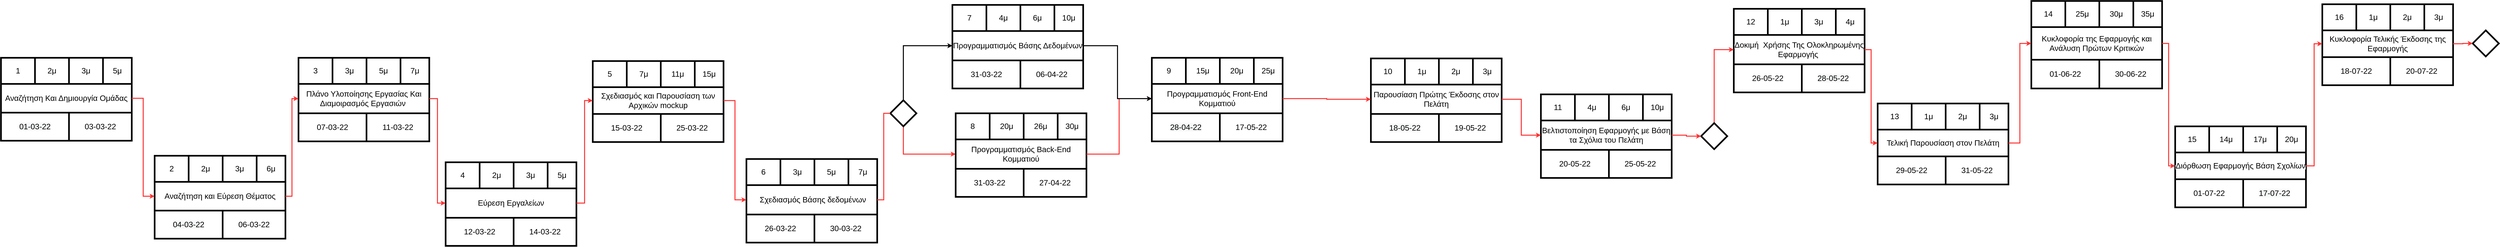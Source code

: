 <mxfile version="17.4.0" type="google"><diagram id="wWUp-uOND3IVYug094Gg" name="Page-1"><mxGraphModel grid="1" page="1" gridSize="10" guides="1" tooltips="1" connect="1" arrows="1" fold="1" pageScale="1" pageWidth="1654" pageHeight="2336" math="0" shadow="0"><root><mxCell id="0"/><mxCell id="1" parent="0"/><mxCell id="351mkOWHtgu94FxXnRld-1" value="" style="shape=table;startSize=0;container=1;collapsible=0;childLayout=tableLayout;strokeWidth=5;" vertex="1" parent="1"><mxGeometry x="6750" y="-4290" width="400.0" height="254" as="geometry"/></mxCell><mxCell id="351mkOWHtgu94FxXnRld-2" value="" style="shape=tableRow;horizontal=0;startSize=0;swimlaneHead=0;swimlaneBody=0;top=0;left=0;bottom=0;right=0;collapsible=0;dropTarget=0;fillColor=none;points=[[0,0.5],[1,0.5]];portConstraint=eastwest;" vertex="1" parent="351mkOWHtgu94FxXnRld-1"><mxGeometry width="400.0" height="80" as="geometry"/></mxCell><mxCell id="351mkOWHtgu94FxXnRld-3" value="&lt;font style=&quot;font-size: 24px&quot;&gt;1&lt;/font&gt;" style="shape=partialRectangle;html=1;whiteSpace=wrap;connectable=0;overflow=hidden;fillColor=none;top=0;left=0;bottom=0;right=0;pointerEvents=1;" vertex="1" parent="351mkOWHtgu94FxXnRld-2"><mxGeometry width="104" height="80" as="geometry"><mxRectangle width="104" height="80" as="alternateBounds"/></mxGeometry></mxCell><mxCell id="351mkOWHtgu94FxXnRld-4" value="&lt;span style=&quot;font-size: 24px&quot;&gt;2μ&lt;/span&gt;" style="shape=partialRectangle;html=1;whiteSpace=wrap;connectable=0;overflow=hidden;fillColor=none;top=0;left=0;bottom=0;right=0;pointerEvents=1;" vertex="1" parent="351mkOWHtgu94FxXnRld-2"><mxGeometry x="104" width="104" height="80" as="geometry"><mxRectangle width="104" height="80" as="alternateBounds"/></mxGeometry></mxCell><mxCell id="351mkOWHtgu94FxXnRld-5" value="&lt;font style=&quot;font-size: 24px&quot;&gt;3μ&lt;/font&gt;" style="shape=partialRectangle;html=1;whiteSpace=wrap;connectable=0;overflow=hidden;fillColor=none;top=0;left=0;bottom=0;right=0;pointerEvents=1;" vertex="1" parent="351mkOWHtgu94FxXnRld-2"><mxGeometry x="208" width="104" height="80" as="geometry"><mxRectangle width="104" height="80" as="alternateBounds"/></mxGeometry></mxCell><mxCell id="351mkOWHtgu94FxXnRld-6" value="&lt;span style=&quot;font-size: 24px&quot;&gt;5μ&lt;/span&gt;" style="shape=partialRectangle;html=1;whiteSpace=wrap;connectable=0;overflow=hidden;fillColor=none;top=0;left=0;bottom=0;right=0;pointerEvents=1;" vertex="1" parent="351mkOWHtgu94FxXnRld-2"><mxGeometry x="312" width="88" height="80" as="geometry"><mxRectangle width="88" height="80" as="alternateBounds"/></mxGeometry></mxCell><mxCell id="351mkOWHtgu94FxXnRld-7" value="" style="shape=tableRow;horizontal=0;startSize=0;swimlaneHead=0;swimlaneBody=0;top=0;left=0;bottom=0;right=0;collapsible=0;dropTarget=0;fillColor=none;points=[[0,0.5],[1,0.5]];portConstraint=eastwest;" vertex="1" parent="351mkOWHtgu94FxXnRld-1"><mxGeometry y="80" width="400.0" height="88" as="geometry"/></mxCell><mxCell id="351mkOWHtgu94FxXnRld-8" value="&lt;font style=&quot;font-size: 24px&quot;&gt;Αναζήτηση Και Δημιουργία Ομάδας&lt;/font&gt;" style="shape=partialRectangle;html=1;whiteSpace=wrap;connectable=0;overflow=hidden;fillColor=none;top=0;left=0;bottom=0;right=0;pointerEvents=1;rowspan=1;colspan=4;" vertex="1" parent="351mkOWHtgu94FxXnRld-7"><mxGeometry width="400" height="88" as="geometry"><mxRectangle width="104" height="88" as="alternateBounds"/></mxGeometry></mxCell><mxCell id="351mkOWHtgu94FxXnRld-9" value="" style="shape=partialRectangle;html=1;whiteSpace=wrap;connectable=0;overflow=hidden;fillColor=none;top=0;left=0;bottom=0;right=0;pointerEvents=1;" vertex="1" visible="0" parent="351mkOWHtgu94FxXnRld-7"><mxGeometry x="104" width="104" height="88" as="geometry"><mxRectangle width="104" height="88" as="alternateBounds"/></mxGeometry></mxCell><mxCell id="351mkOWHtgu94FxXnRld-10" value="" style="shape=partialRectangle;html=1;whiteSpace=wrap;connectable=0;overflow=hidden;fillColor=none;top=0;left=0;bottom=0;right=0;pointerEvents=1;" vertex="1" visible="0" parent="351mkOWHtgu94FxXnRld-7"><mxGeometry x="208" width="104" height="88" as="geometry"><mxRectangle width="104" height="88" as="alternateBounds"/></mxGeometry></mxCell><mxCell id="351mkOWHtgu94FxXnRld-11" value="" style="shape=partialRectangle;html=1;whiteSpace=wrap;connectable=0;overflow=hidden;fillColor=none;top=0;left=0;bottom=0;right=0;pointerEvents=1;" vertex="1" visible="0" parent="351mkOWHtgu94FxXnRld-7"><mxGeometry x="312" width="88" height="88" as="geometry"><mxRectangle width="88" height="88" as="alternateBounds"/></mxGeometry></mxCell><mxCell id="351mkOWHtgu94FxXnRld-12" value="" style="shape=tableRow;horizontal=0;startSize=0;swimlaneHead=0;swimlaneBody=0;top=0;left=0;bottom=0;right=0;collapsible=0;dropTarget=0;fillColor=none;points=[[0,0.5],[1,0.5]];portConstraint=eastwest;" vertex="1" parent="351mkOWHtgu94FxXnRld-1"><mxGeometry y="168" width="400.0" height="86" as="geometry"/></mxCell><mxCell id="351mkOWHtgu94FxXnRld-13" value="&lt;span style=&quot;color: rgb(0 , 0 , 0) ; font-family: &amp;#34;helvetica&amp;#34; ; font-size: 24px ; font-style: normal ; font-weight: 400 ; letter-spacing: normal ; text-align: center ; text-indent: 0px ; text-transform: none ; word-spacing: 0px ; background-color: rgb(248 , 249 , 250) ; display: inline ; float: none&quot;&gt;01-03-22&lt;/span&gt;" style="shape=partialRectangle;html=1;whiteSpace=wrap;connectable=0;overflow=hidden;fillColor=none;top=0;left=0;bottom=0;right=0;pointerEvents=1;rowspan=1;colspan=2;" vertex="1" parent="351mkOWHtgu94FxXnRld-12"><mxGeometry width="208" height="86" as="geometry"><mxRectangle width="104" height="86" as="alternateBounds"/></mxGeometry></mxCell><mxCell id="351mkOWHtgu94FxXnRld-14" value="" style="shape=partialRectangle;html=1;whiteSpace=wrap;connectable=0;overflow=hidden;fillColor=none;top=0;left=0;bottom=0;right=0;pointerEvents=1;" vertex="1" visible="0" parent="351mkOWHtgu94FxXnRld-12"><mxGeometry x="104" width="104" height="86" as="geometry"><mxRectangle width="104" height="86" as="alternateBounds"/></mxGeometry></mxCell><mxCell id="351mkOWHtgu94FxXnRld-15" value="&lt;span style=&quot;font-size: 24px&quot;&gt;03-03-22&lt;/span&gt;" style="shape=partialRectangle;html=1;whiteSpace=wrap;connectable=0;overflow=hidden;fillColor=none;top=0;left=0;bottom=0;right=0;pointerEvents=1;rowspan=1;colspan=2;" vertex="1" parent="351mkOWHtgu94FxXnRld-12"><mxGeometry x="208" width="192" height="86" as="geometry"><mxRectangle width="104" height="86" as="alternateBounds"/></mxGeometry></mxCell><mxCell id="351mkOWHtgu94FxXnRld-16" value="" style="shape=partialRectangle;html=1;whiteSpace=wrap;connectable=0;overflow=hidden;fillColor=none;top=0;left=0;bottom=0;right=0;pointerEvents=1;" vertex="1" visible="0" parent="351mkOWHtgu94FxXnRld-12"><mxGeometry x="312" width="88" height="86" as="geometry"><mxRectangle width="88" height="86" as="alternateBounds"/></mxGeometry></mxCell><mxCell id="351mkOWHtgu94FxXnRld-17" value="" style="shape=table;startSize=0;container=1;collapsible=0;childLayout=tableLayout;strokeWidth=5;" vertex="1" parent="1"><mxGeometry x="7220" y="-3990" width="400.0" height="254" as="geometry"/></mxCell><mxCell id="351mkOWHtgu94FxXnRld-18" value="" style="shape=tableRow;horizontal=0;startSize=0;swimlaneHead=0;swimlaneBody=0;top=0;left=0;bottom=0;right=0;collapsible=0;dropTarget=0;fillColor=none;points=[[0,0.5],[1,0.5]];portConstraint=eastwest;" vertex="1" parent="351mkOWHtgu94FxXnRld-17"><mxGeometry width="400.0" height="80" as="geometry"/></mxCell><mxCell id="351mkOWHtgu94FxXnRld-19" value="&lt;font style=&quot;font-size: 24px&quot;&gt;2&lt;/font&gt;" style="shape=partialRectangle;html=1;whiteSpace=wrap;connectable=0;overflow=hidden;fillColor=none;top=0;left=0;bottom=0;right=0;pointerEvents=1;" vertex="1" parent="351mkOWHtgu94FxXnRld-18"><mxGeometry width="104" height="80" as="geometry"><mxRectangle width="104" height="80" as="alternateBounds"/></mxGeometry></mxCell><mxCell id="351mkOWHtgu94FxXnRld-20" value="&lt;span style=&quot;font-size: 24px&quot;&gt;2μ&lt;/span&gt;" style="shape=partialRectangle;html=1;whiteSpace=wrap;connectable=0;overflow=hidden;fillColor=none;top=0;left=0;bottom=0;right=0;pointerEvents=1;" vertex="1" parent="351mkOWHtgu94FxXnRld-18"><mxGeometry x="104" width="104" height="80" as="geometry"><mxRectangle width="104" height="80" as="alternateBounds"/></mxGeometry></mxCell><mxCell id="351mkOWHtgu94FxXnRld-21" value="&lt;font style=&quot;font-size: 24px&quot;&gt;3μ&lt;/font&gt;" style="shape=partialRectangle;html=1;whiteSpace=wrap;connectable=0;overflow=hidden;fillColor=none;top=0;left=0;bottom=0;right=0;pointerEvents=1;" vertex="1" parent="351mkOWHtgu94FxXnRld-18"><mxGeometry x="208" width="104" height="80" as="geometry"><mxRectangle width="104" height="80" as="alternateBounds"/></mxGeometry></mxCell><mxCell id="351mkOWHtgu94FxXnRld-22" value="&lt;span style=&quot;font-size: 24px&quot;&gt;6μ&lt;/span&gt;" style="shape=partialRectangle;html=1;whiteSpace=wrap;connectable=0;overflow=hidden;fillColor=none;top=0;left=0;bottom=0;right=0;pointerEvents=1;" vertex="1" parent="351mkOWHtgu94FxXnRld-18"><mxGeometry x="312" width="88" height="80" as="geometry"><mxRectangle width="88" height="80" as="alternateBounds"/></mxGeometry></mxCell><mxCell id="351mkOWHtgu94FxXnRld-23" value="" style="shape=tableRow;horizontal=0;startSize=0;swimlaneHead=0;swimlaneBody=0;top=0;left=0;bottom=0;right=0;collapsible=0;dropTarget=0;fillColor=none;points=[[0,0.5],[1,0.5]];portConstraint=eastwest;" vertex="1" parent="351mkOWHtgu94FxXnRld-17"><mxGeometry y="80" width="400.0" height="88" as="geometry"/></mxCell><mxCell id="351mkOWHtgu94FxXnRld-24" value="&lt;font style=&quot;font-size: 24px&quot;&gt;Αναζήτηση και Εύρεση Θέματος&lt;/font&gt;" style="shape=partialRectangle;html=1;whiteSpace=wrap;connectable=0;overflow=hidden;fillColor=none;top=0;left=0;bottom=0;right=0;pointerEvents=1;rowspan=1;colspan=4;" vertex="1" parent="351mkOWHtgu94FxXnRld-23"><mxGeometry width="400" height="88" as="geometry"><mxRectangle width="104" height="88" as="alternateBounds"/></mxGeometry></mxCell><mxCell id="351mkOWHtgu94FxXnRld-25" value="" style="shape=partialRectangle;html=1;whiteSpace=wrap;connectable=0;overflow=hidden;fillColor=none;top=0;left=0;bottom=0;right=0;pointerEvents=1;" vertex="1" visible="0" parent="351mkOWHtgu94FxXnRld-23"><mxGeometry x="104" width="104" height="88" as="geometry"><mxRectangle width="104" height="88" as="alternateBounds"/></mxGeometry></mxCell><mxCell id="351mkOWHtgu94FxXnRld-26" value="" style="shape=partialRectangle;html=1;whiteSpace=wrap;connectable=0;overflow=hidden;fillColor=none;top=0;left=0;bottom=0;right=0;pointerEvents=1;" vertex="1" visible="0" parent="351mkOWHtgu94FxXnRld-23"><mxGeometry x="208" width="104" height="88" as="geometry"><mxRectangle width="104" height="88" as="alternateBounds"/></mxGeometry></mxCell><mxCell id="351mkOWHtgu94FxXnRld-27" value="" style="shape=partialRectangle;html=1;whiteSpace=wrap;connectable=0;overflow=hidden;fillColor=none;top=0;left=0;bottom=0;right=0;pointerEvents=1;" vertex="1" visible="0" parent="351mkOWHtgu94FxXnRld-23"><mxGeometry x="312" width="88" height="88" as="geometry"><mxRectangle width="88" height="88" as="alternateBounds"/></mxGeometry></mxCell><mxCell id="351mkOWHtgu94FxXnRld-28" value="" style="shape=tableRow;horizontal=0;startSize=0;swimlaneHead=0;swimlaneBody=0;top=0;left=0;bottom=0;right=0;collapsible=0;dropTarget=0;fillColor=none;points=[[0,0.5],[1,0.5]];portConstraint=eastwest;" vertex="1" parent="351mkOWHtgu94FxXnRld-17"><mxGeometry y="168" width="400.0" height="86" as="geometry"/></mxCell><mxCell id="351mkOWHtgu94FxXnRld-29" value="&lt;span style=&quot;color: rgb(0 , 0 , 0) ; font-family: &amp;#34;helvetica&amp;#34; ; font-size: 24px ; font-style: normal ; font-weight: 400 ; letter-spacing: normal ; text-align: center ; text-indent: 0px ; text-transform: none ; word-spacing: 0px ; background-color: rgb(248 , 249 , 250) ; display: inline ; float: none&quot;&gt;04-03-22&lt;/span&gt;" style="shape=partialRectangle;html=1;whiteSpace=wrap;connectable=0;overflow=hidden;fillColor=none;top=0;left=0;bottom=0;right=0;pointerEvents=1;rowspan=1;colspan=2;" vertex="1" parent="351mkOWHtgu94FxXnRld-28"><mxGeometry width="208" height="86" as="geometry"><mxRectangle width="104" height="86" as="alternateBounds"/></mxGeometry></mxCell><mxCell id="351mkOWHtgu94FxXnRld-30" value="" style="shape=partialRectangle;html=1;whiteSpace=wrap;connectable=0;overflow=hidden;fillColor=none;top=0;left=0;bottom=0;right=0;pointerEvents=1;" vertex="1" visible="0" parent="351mkOWHtgu94FxXnRld-28"><mxGeometry x="104" width="104" height="86" as="geometry"><mxRectangle width="104" height="86" as="alternateBounds"/></mxGeometry></mxCell><mxCell id="351mkOWHtgu94FxXnRld-31" value="&lt;span style=&quot;font-size: 24px&quot;&gt;06-03-22&lt;/span&gt;" style="shape=partialRectangle;html=1;whiteSpace=wrap;connectable=0;overflow=hidden;fillColor=none;top=0;left=0;bottom=0;right=0;pointerEvents=1;rowspan=1;colspan=2;" vertex="1" parent="351mkOWHtgu94FxXnRld-28"><mxGeometry x="208" width="192" height="86" as="geometry"><mxRectangle width="104" height="86" as="alternateBounds"/></mxGeometry></mxCell><mxCell id="351mkOWHtgu94FxXnRld-32" value="" style="shape=partialRectangle;html=1;whiteSpace=wrap;connectable=0;overflow=hidden;fillColor=none;top=0;left=0;bottom=0;right=0;pointerEvents=1;" vertex="1" visible="0" parent="351mkOWHtgu94FxXnRld-28"><mxGeometry x="312" width="88" height="86" as="geometry"><mxRectangle width="88" height="86" as="alternateBounds"/></mxGeometry></mxCell><mxCell id="351mkOWHtgu94FxXnRld-33" style="edgeStyle=orthogonalEdgeStyle;rounded=0;orthogonalLoop=1;jettySize=auto;html=1;entryX=0;entryY=0.5;entryDx=0;entryDy=0;fontSize=24;strokeWidth=3;strokeColor=#FF3333;" edge="1" parent="1" source="351mkOWHtgu94FxXnRld-7" target="351mkOWHtgu94FxXnRld-23"><mxGeometry relative="1" as="geometry"/></mxCell><mxCell id="351mkOWHtgu94FxXnRld-34" value="" style="shape=table;startSize=0;container=1;collapsible=0;childLayout=tableLayout;strokeWidth=5;" vertex="1" parent="1"><mxGeometry x="7660" y="-4290" width="400.0" height="256" as="geometry"/></mxCell><mxCell id="351mkOWHtgu94FxXnRld-35" value="" style="shape=tableRow;horizontal=0;startSize=0;swimlaneHead=0;swimlaneBody=0;top=0;left=0;bottom=0;right=0;collapsible=0;dropTarget=0;fillColor=none;points=[[0,0.5],[1,0.5]];portConstraint=eastwest;" vertex="1" parent="351mkOWHtgu94FxXnRld-34"><mxGeometry width="400.0" height="80" as="geometry"/></mxCell><mxCell id="351mkOWHtgu94FxXnRld-36" value="&lt;font style=&quot;font-size: 24px&quot;&gt;3&lt;/font&gt;" style="shape=partialRectangle;html=1;whiteSpace=wrap;connectable=0;overflow=hidden;fillColor=none;top=0;left=0;bottom=0;right=0;pointerEvents=1;" vertex="1" parent="351mkOWHtgu94FxXnRld-35"><mxGeometry width="104" height="80" as="geometry"><mxRectangle width="104" height="80" as="alternateBounds"/></mxGeometry></mxCell><mxCell id="351mkOWHtgu94FxXnRld-37" value="&lt;span style=&quot;font-size: 24px&quot;&gt;3μ&lt;/span&gt;" style="shape=partialRectangle;html=1;whiteSpace=wrap;connectable=0;overflow=hidden;fillColor=none;top=0;left=0;bottom=0;right=0;pointerEvents=1;" vertex="1" parent="351mkOWHtgu94FxXnRld-35"><mxGeometry x="104" width="104" height="80" as="geometry"><mxRectangle width="104" height="80" as="alternateBounds"/></mxGeometry></mxCell><mxCell id="351mkOWHtgu94FxXnRld-38" value="&lt;font style=&quot;font-size: 24px&quot;&gt;5μ&lt;/font&gt;" style="shape=partialRectangle;html=1;whiteSpace=wrap;connectable=0;overflow=hidden;fillColor=none;top=0;left=0;bottom=0;right=0;pointerEvents=1;" vertex="1" parent="351mkOWHtgu94FxXnRld-35"><mxGeometry x="208" width="104" height="80" as="geometry"><mxRectangle width="104" height="80" as="alternateBounds"/></mxGeometry></mxCell><mxCell id="351mkOWHtgu94FxXnRld-39" value="&lt;span style=&quot;font-size: 24px&quot;&gt;7μ&lt;/span&gt;" style="shape=partialRectangle;html=1;whiteSpace=wrap;connectable=0;overflow=hidden;fillColor=none;top=0;left=0;bottom=0;right=0;pointerEvents=1;" vertex="1" parent="351mkOWHtgu94FxXnRld-35"><mxGeometry x="312" width="88" height="80" as="geometry"><mxRectangle width="88" height="80" as="alternateBounds"/></mxGeometry></mxCell><mxCell id="351mkOWHtgu94FxXnRld-40" value="" style="shape=tableRow;horizontal=0;startSize=0;swimlaneHead=0;swimlaneBody=0;top=0;left=0;bottom=0;right=0;collapsible=0;dropTarget=0;fillColor=none;points=[[0,0.5],[1,0.5]];portConstraint=eastwest;" vertex="1" parent="351mkOWHtgu94FxXnRld-34"><mxGeometry y="80" width="400.0" height="90" as="geometry"/></mxCell><mxCell id="351mkOWHtgu94FxXnRld-41" value="&lt;span style=&quot;text-indent: 6.5px ; background-color: rgb(255 , 255 , 255)&quot;&gt;&lt;font style=&quot;font-size: 24px&quot;&gt;Πλάνο Υλοποίησης Εργασίας Και Διαμοιρασμός Εργασιών&amp;nbsp;&lt;/font&gt;&lt;/span&gt;" style="shape=partialRectangle;html=1;whiteSpace=wrap;connectable=0;overflow=hidden;fillColor=none;top=0;left=0;bottom=0;right=0;pointerEvents=1;rowspan=1;colspan=4;" vertex="1" parent="351mkOWHtgu94FxXnRld-40"><mxGeometry width="400" height="90" as="geometry"><mxRectangle width="104" height="90" as="alternateBounds"/></mxGeometry></mxCell><mxCell id="351mkOWHtgu94FxXnRld-42" value="" style="shape=partialRectangle;html=1;whiteSpace=wrap;connectable=0;overflow=hidden;fillColor=none;top=0;left=0;bottom=0;right=0;pointerEvents=1;" vertex="1" visible="0" parent="351mkOWHtgu94FxXnRld-40"><mxGeometry x="104" width="104" height="90" as="geometry"><mxRectangle width="104" height="90" as="alternateBounds"/></mxGeometry></mxCell><mxCell id="351mkOWHtgu94FxXnRld-43" value="" style="shape=partialRectangle;html=1;whiteSpace=wrap;connectable=0;overflow=hidden;fillColor=none;top=0;left=0;bottom=0;right=0;pointerEvents=1;" vertex="1" visible="0" parent="351mkOWHtgu94FxXnRld-40"><mxGeometry x="208" width="104" height="90" as="geometry"><mxRectangle width="104" height="90" as="alternateBounds"/></mxGeometry></mxCell><mxCell id="351mkOWHtgu94FxXnRld-44" value="" style="shape=partialRectangle;html=1;whiteSpace=wrap;connectable=0;overflow=hidden;fillColor=none;top=0;left=0;bottom=0;right=0;pointerEvents=1;" vertex="1" visible="0" parent="351mkOWHtgu94FxXnRld-40"><mxGeometry x="312" width="88" height="90" as="geometry"><mxRectangle width="88" height="90" as="alternateBounds"/></mxGeometry></mxCell><mxCell id="351mkOWHtgu94FxXnRld-45" value="" style="shape=tableRow;horizontal=0;startSize=0;swimlaneHead=0;swimlaneBody=0;top=0;left=0;bottom=0;right=0;collapsible=0;dropTarget=0;fillColor=none;points=[[0,0.5],[1,0.5]];portConstraint=eastwest;" vertex="1" parent="351mkOWHtgu94FxXnRld-34"><mxGeometry y="170" width="400.0" height="86" as="geometry"/></mxCell><mxCell id="351mkOWHtgu94FxXnRld-46" value="&lt;font style=&quot;font-size: 24px&quot;&gt;07-03-22&lt;/font&gt;" style="shape=partialRectangle;html=1;whiteSpace=wrap;connectable=0;overflow=hidden;fillColor=none;top=0;left=0;bottom=0;right=0;pointerEvents=1;rowspan=1;colspan=2;" vertex="1" parent="351mkOWHtgu94FxXnRld-45"><mxGeometry width="208" height="86" as="geometry"><mxRectangle width="104" height="86" as="alternateBounds"/></mxGeometry></mxCell><mxCell id="351mkOWHtgu94FxXnRld-47" value="" style="shape=partialRectangle;html=1;whiteSpace=wrap;connectable=0;overflow=hidden;fillColor=none;top=0;left=0;bottom=0;right=0;pointerEvents=1;" vertex="1" visible="0" parent="351mkOWHtgu94FxXnRld-45"><mxGeometry x="104" width="104" height="86" as="geometry"><mxRectangle width="104" height="86" as="alternateBounds"/></mxGeometry></mxCell><mxCell id="351mkOWHtgu94FxXnRld-48" value="&lt;font style=&quot;font-size: 24px&quot;&gt;11-03-22&lt;/font&gt;" style="shape=partialRectangle;html=1;whiteSpace=wrap;connectable=0;overflow=hidden;fillColor=none;top=0;left=0;bottom=0;right=0;pointerEvents=1;rowspan=1;colspan=2;" vertex="1" parent="351mkOWHtgu94FxXnRld-45"><mxGeometry x="208" width="192" height="86" as="geometry"><mxRectangle width="104" height="86" as="alternateBounds"/></mxGeometry></mxCell><mxCell id="351mkOWHtgu94FxXnRld-49" value="" style="shape=partialRectangle;html=1;whiteSpace=wrap;connectable=0;overflow=hidden;fillColor=none;top=0;left=0;bottom=0;right=0;pointerEvents=1;" vertex="1" visible="0" parent="351mkOWHtgu94FxXnRld-45"><mxGeometry x="312" width="88" height="86" as="geometry"><mxRectangle width="88" height="86" as="alternateBounds"/></mxGeometry></mxCell><mxCell id="351mkOWHtgu94FxXnRld-50" value="" style="shape=table;startSize=0;container=1;collapsible=0;childLayout=tableLayout;strokeWidth=5;" vertex="1" parent="1"><mxGeometry x="8110" y="-3970" width="400.0" height="256" as="geometry"/></mxCell><mxCell id="351mkOWHtgu94FxXnRld-51" value="" style="shape=tableRow;horizontal=0;startSize=0;swimlaneHead=0;swimlaneBody=0;top=0;left=0;bottom=0;right=0;collapsible=0;dropTarget=0;fillColor=none;points=[[0,0.5],[1,0.5]];portConstraint=eastwest;" vertex="1" parent="351mkOWHtgu94FxXnRld-50"><mxGeometry width="400.0" height="80" as="geometry"/></mxCell><mxCell id="351mkOWHtgu94FxXnRld-52" value="&lt;font style=&quot;font-size: 24px&quot;&gt;4&lt;/font&gt;" style="shape=partialRectangle;html=1;whiteSpace=wrap;connectable=0;overflow=hidden;fillColor=none;top=0;left=0;bottom=0;right=0;pointerEvents=1;" vertex="1" parent="351mkOWHtgu94FxXnRld-51"><mxGeometry width="104" height="80" as="geometry"><mxRectangle width="104" height="80" as="alternateBounds"/></mxGeometry></mxCell><mxCell id="351mkOWHtgu94FxXnRld-53" value="&lt;span style=&quot;font-size: 24px&quot;&gt;2μ&lt;/span&gt;" style="shape=partialRectangle;html=1;whiteSpace=wrap;connectable=0;overflow=hidden;fillColor=none;top=0;left=0;bottom=0;right=0;pointerEvents=1;" vertex="1" parent="351mkOWHtgu94FxXnRld-51"><mxGeometry x="104" width="104" height="80" as="geometry"><mxRectangle width="104" height="80" as="alternateBounds"/></mxGeometry></mxCell><mxCell id="351mkOWHtgu94FxXnRld-54" value="&lt;font style=&quot;font-size: 24px&quot;&gt;3μ&lt;/font&gt;" style="shape=partialRectangle;html=1;whiteSpace=wrap;connectable=0;overflow=hidden;fillColor=none;top=0;left=0;bottom=0;right=0;pointerEvents=1;" vertex="1" parent="351mkOWHtgu94FxXnRld-51"><mxGeometry x="208" width="104" height="80" as="geometry"><mxRectangle width="104" height="80" as="alternateBounds"/></mxGeometry></mxCell><mxCell id="351mkOWHtgu94FxXnRld-55" value="&lt;span style=&quot;font-size: 24px&quot;&gt;5μ&lt;/span&gt;" style="shape=partialRectangle;html=1;whiteSpace=wrap;connectable=0;overflow=hidden;fillColor=none;top=0;left=0;bottom=0;right=0;pointerEvents=1;" vertex="1" parent="351mkOWHtgu94FxXnRld-51"><mxGeometry x="312" width="88" height="80" as="geometry"><mxRectangle width="88" height="80" as="alternateBounds"/></mxGeometry></mxCell><mxCell id="351mkOWHtgu94FxXnRld-56" value="" style="shape=tableRow;horizontal=0;startSize=0;swimlaneHead=0;swimlaneBody=0;top=0;left=0;bottom=0;right=0;collapsible=0;dropTarget=0;fillColor=none;points=[[0,0.5],[1,0.5]];portConstraint=eastwest;" vertex="1" parent="351mkOWHtgu94FxXnRld-50"><mxGeometry y="80" width="400.0" height="90" as="geometry"/></mxCell><mxCell id="351mkOWHtgu94FxXnRld-57" value="&lt;font style=&quot;font-size: 24px&quot;&gt;Εύρεση Εργαλείων&lt;br&gt;&lt;/font&gt;" style="shape=partialRectangle;html=1;whiteSpace=wrap;connectable=0;overflow=hidden;fillColor=none;top=0;left=0;bottom=0;right=0;pointerEvents=1;rowspan=1;colspan=4;" vertex="1" parent="351mkOWHtgu94FxXnRld-56"><mxGeometry width="400" height="90" as="geometry"><mxRectangle width="104" height="90" as="alternateBounds"/></mxGeometry></mxCell><mxCell id="351mkOWHtgu94FxXnRld-58" value="" style="shape=partialRectangle;html=1;whiteSpace=wrap;connectable=0;overflow=hidden;fillColor=none;top=0;left=0;bottom=0;right=0;pointerEvents=1;" vertex="1" visible="0" parent="351mkOWHtgu94FxXnRld-56"><mxGeometry x="104" width="104" height="90" as="geometry"><mxRectangle width="104" height="90" as="alternateBounds"/></mxGeometry></mxCell><mxCell id="351mkOWHtgu94FxXnRld-59" value="" style="shape=partialRectangle;html=1;whiteSpace=wrap;connectable=0;overflow=hidden;fillColor=none;top=0;left=0;bottom=0;right=0;pointerEvents=1;" vertex="1" visible="0" parent="351mkOWHtgu94FxXnRld-56"><mxGeometry x="208" width="104" height="90" as="geometry"><mxRectangle width="104" height="90" as="alternateBounds"/></mxGeometry></mxCell><mxCell id="351mkOWHtgu94FxXnRld-60" value="" style="shape=partialRectangle;html=1;whiteSpace=wrap;connectable=0;overflow=hidden;fillColor=none;top=0;left=0;bottom=0;right=0;pointerEvents=1;" vertex="1" visible="0" parent="351mkOWHtgu94FxXnRld-56"><mxGeometry x="312" width="88" height="90" as="geometry"><mxRectangle width="88" height="90" as="alternateBounds"/></mxGeometry></mxCell><mxCell id="351mkOWHtgu94FxXnRld-61" value="" style="shape=tableRow;horizontal=0;startSize=0;swimlaneHead=0;swimlaneBody=0;top=0;left=0;bottom=0;right=0;collapsible=0;dropTarget=0;fillColor=none;points=[[0,0.5],[1,0.5]];portConstraint=eastwest;" vertex="1" parent="351mkOWHtgu94FxXnRld-50"><mxGeometry y="170" width="400.0" height="86" as="geometry"/></mxCell><mxCell id="351mkOWHtgu94FxXnRld-62" value="&lt;span style=&quot;font-size: 24px&quot;&gt;12-03-22&lt;/span&gt;" style="shape=partialRectangle;html=1;whiteSpace=wrap;connectable=0;overflow=hidden;fillColor=none;top=0;left=0;bottom=0;right=0;pointerEvents=1;rowspan=1;colspan=2;" vertex="1" parent="351mkOWHtgu94FxXnRld-61"><mxGeometry width="208" height="86" as="geometry"><mxRectangle width="104" height="86" as="alternateBounds"/></mxGeometry></mxCell><mxCell id="351mkOWHtgu94FxXnRld-63" value="" style="shape=partialRectangle;html=1;whiteSpace=wrap;connectable=0;overflow=hidden;fillColor=none;top=0;left=0;bottom=0;right=0;pointerEvents=1;" vertex="1" visible="0" parent="351mkOWHtgu94FxXnRld-61"><mxGeometry x="104" width="104" height="86" as="geometry"><mxRectangle width="104" height="86" as="alternateBounds"/></mxGeometry></mxCell><mxCell id="351mkOWHtgu94FxXnRld-64" value="&lt;font style=&quot;font-size: 24px&quot;&gt;14-03-22&lt;/font&gt;" style="shape=partialRectangle;html=1;whiteSpace=wrap;connectable=0;overflow=hidden;fillColor=none;top=0;left=0;bottom=0;right=0;pointerEvents=1;rowspan=1;colspan=2;" vertex="1" parent="351mkOWHtgu94FxXnRld-61"><mxGeometry x="208" width="192" height="86" as="geometry"><mxRectangle width="104" height="86" as="alternateBounds"/></mxGeometry></mxCell><mxCell id="351mkOWHtgu94FxXnRld-65" value="" style="shape=partialRectangle;html=1;whiteSpace=wrap;connectable=0;overflow=hidden;fillColor=none;top=0;left=0;bottom=0;right=0;pointerEvents=1;" vertex="1" visible="0" parent="351mkOWHtgu94FxXnRld-61"><mxGeometry x="312" width="88" height="86" as="geometry"><mxRectangle width="88" height="86" as="alternateBounds"/></mxGeometry></mxCell><mxCell id="351mkOWHtgu94FxXnRld-66" value="" style="shape=table;startSize=0;container=1;collapsible=0;childLayout=tableLayout;strokeWidth=5;" vertex="1" parent="1"><mxGeometry x="9030" y="-3980" width="400.0" height="256" as="geometry"/></mxCell><mxCell id="351mkOWHtgu94FxXnRld-67" value="" style="shape=tableRow;horizontal=0;startSize=0;swimlaneHead=0;swimlaneBody=0;top=0;left=0;bottom=0;right=0;collapsible=0;dropTarget=0;fillColor=none;points=[[0,0.5],[1,0.5]];portConstraint=eastwest;" vertex="1" parent="351mkOWHtgu94FxXnRld-66"><mxGeometry width="400.0" height="80" as="geometry"/></mxCell><mxCell id="351mkOWHtgu94FxXnRld-68" value="&lt;font style=&quot;font-size: 24px&quot;&gt;6&lt;/font&gt;" style="shape=partialRectangle;html=1;whiteSpace=wrap;connectable=0;overflow=hidden;fillColor=none;top=0;left=0;bottom=0;right=0;pointerEvents=1;" vertex="1" parent="351mkOWHtgu94FxXnRld-67"><mxGeometry width="104" height="80" as="geometry"><mxRectangle width="104" height="80" as="alternateBounds"/></mxGeometry></mxCell><mxCell id="351mkOWHtgu94FxXnRld-69" value="&lt;span style=&quot;font-size: 24px&quot;&gt;3μ&lt;/span&gt;" style="shape=partialRectangle;html=1;whiteSpace=wrap;connectable=0;overflow=hidden;fillColor=none;top=0;left=0;bottom=0;right=0;pointerEvents=1;" vertex="1" parent="351mkOWHtgu94FxXnRld-67"><mxGeometry x="104" width="104" height="80" as="geometry"><mxRectangle width="104" height="80" as="alternateBounds"/></mxGeometry></mxCell><mxCell id="351mkOWHtgu94FxXnRld-70" value="&lt;font style=&quot;font-size: 24px&quot;&gt;5μ&lt;/font&gt;" style="shape=partialRectangle;html=1;whiteSpace=wrap;connectable=0;overflow=hidden;fillColor=none;top=0;left=0;bottom=0;right=0;pointerEvents=1;" vertex="1" parent="351mkOWHtgu94FxXnRld-67"><mxGeometry x="208" width="104" height="80" as="geometry"><mxRectangle width="104" height="80" as="alternateBounds"/></mxGeometry></mxCell><mxCell id="351mkOWHtgu94FxXnRld-71" value="&lt;span style=&quot;font-size: 24px&quot;&gt;7μ&lt;/span&gt;" style="shape=partialRectangle;html=1;whiteSpace=wrap;connectable=0;overflow=hidden;fillColor=none;top=0;left=0;bottom=0;right=0;pointerEvents=1;" vertex="1" parent="351mkOWHtgu94FxXnRld-67"><mxGeometry x="312" width="88" height="80" as="geometry"><mxRectangle width="88" height="80" as="alternateBounds"/></mxGeometry></mxCell><mxCell id="351mkOWHtgu94FxXnRld-72" value="" style="shape=tableRow;horizontal=0;startSize=0;swimlaneHead=0;swimlaneBody=0;top=0;left=0;bottom=0;right=0;collapsible=0;dropTarget=0;fillColor=none;points=[[0,0.5],[1,0.5]];portConstraint=eastwest;" vertex="1" parent="351mkOWHtgu94FxXnRld-66"><mxGeometry y="80" width="400.0" height="90" as="geometry"/></mxCell><mxCell id="351mkOWHtgu94FxXnRld-73" value="&lt;div style=&quot;text-indent: 6.5px&quot;&gt;&lt;span style=&quot;font-size: 24px ; background-color: rgb(255 , 255 , 255)&quot;&gt;Σχεδιασμός Βάσης δεδομένων&lt;/span&gt;&lt;/div&gt;" style="shape=partialRectangle;html=1;whiteSpace=wrap;connectable=0;overflow=hidden;fillColor=none;top=0;left=0;bottom=0;right=0;pointerEvents=1;rowspan=1;colspan=4;" vertex="1" parent="351mkOWHtgu94FxXnRld-72"><mxGeometry width="400" height="90" as="geometry"><mxRectangle width="104" height="90" as="alternateBounds"/></mxGeometry></mxCell><mxCell id="351mkOWHtgu94FxXnRld-74" value="" style="shape=partialRectangle;html=1;whiteSpace=wrap;connectable=0;overflow=hidden;fillColor=none;top=0;left=0;bottom=0;right=0;pointerEvents=1;" vertex="1" visible="0" parent="351mkOWHtgu94FxXnRld-72"><mxGeometry x="104" width="104" height="90" as="geometry"><mxRectangle width="104" height="90" as="alternateBounds"/></mxGeometry></mxCell><mxCell id="351mkOWHtgu94FxXnRld-75" value="" style="shape=partialRectangle;html=1;whiteSpace=wrap;connectable=0;overflow=hidden;fillColor=none;top=0;left=0;bottom=0;right=0;pointerEvents=1;" vertex="1" visible="0" parent="351mkOWHtgu94FxXnRld-72"><mxGeometry x="208" width="104" height="90" as="geometry"><mxRectangle width="104" height="90" as="alternateBounds"/></mxGeometry></mxCell><mxCell id="351mkOWHtgu94FxXnRld-76" value="" style="shape=partialRectangle;html=1;whiteSpace=wrap;connectable=0;overflow=hidden;fillColor=none;top=0;left=0;bottom=0;right=0;pointerEvents=1;" vertex="1" visible="0" parent="351mkOWHtgu94FxXnRld-72"><mxGeometry x="312" width="88" height="90" as="geometry"><mxRectangle width="88" height="90" as="alternateBounds"/></mxGeometry></mxCell><mxCell id="351mkOWHtgu94FxXnRld-77" value="" style="shape=tableRow;horizontal=0;startSize=0;swimlaneHead=0;swimlaneBody=0;top=0;left=0;bottom=0;right=0;collapsible=0;dropTarget=0;fillColor=none;points=[[0,0.5],[1,0.5]];portConstraint=eastwest;" vertex="1" parent="351mkOWHtgu94FxXnRld-66"><mxGeometry y="170" width="400.0" height="86" as="geometry"/></mxCell><mxCell id="351mkOWHtgu94FxXnRld-78" value="&lt;span style=&quot;font-size: 24px&quot;&gt;26-03-22&lt;/span&gt;" style="shape=partialRectangle;html=1;whiteSpace=wrap;connectable=0;overflow=hidden;fillColor=none;top=0;left=0;bottom=0;right=0;pointerEvents=1;rowspan=1;colspan=2;" vertex="1" parent="351mkOWHtgu94FxXnRld-77"><mxGeometry width="208" height="86" as="geometry"><mxRectangle width="104" height="86" as="alternateBounds"/></mxGeometry></mxCell><mxCell id="351mkOWHtgu94FxXnRld-79" value="" style="shape=partialRectangle;html=1;whiteSpace=wrap;connectable=0;overflow=hidden;fillColor=none;top=0;left=0;bottom=0;right=0;pointerEvents=1;" vertex="1" visible="0" parent="351mkOWHtgu94FxXnRld-77"><mxGeometry x="104" width="104" height="86" as="geometry"><mxRectangle width="104" height="86" as="alternateBounds"/></mxGeometry></mxCell><mxCell id="351mkOWHtgu94FxXnRld-80" value="&lt;font style=&quot;font-size: 24px&quot;&gt;30-03-22&lt;/font&gt;" style="shape=partialRectangle;html=1;whiteSpace=wrap;connectable=0;overflow=hidden;fillColor=none;top=0;left=0;bottom=0;right=0;pointerEvents=1;rowspan=1;colspan=2;" vertex="1" parent="351mkOWHtgu94FxXnRld-77"><mxGeometry x="208" width="192" height="86" as="geometry"><mxRectangle width="104" height="86" as="alternateBounds"/></mxGeometry></mxCell><mxCell id="351mkOWHtgu94FxXnRld-81" value="" style="shape=partialRectangle;html=1;whiteSpace=wrap;connectable=0;overflow=hidden;fillColor=none;top=0;left=0;bottom=0;right=0;pointerEvents=1;" vertex="1" visible="0" parent="351mkOWHtgu94FxXnRld-77"><mxGeometry x="312" width="88" height="86" as="geometry"><mxRectangle width="88" height="86" as="alternateBounds"/></mxGeometry></mxCell><mxCell id="351mkOWHtgu94FxXnRld-98" value="" style="shape=table;startSize=0;container=1;collapsible=0;childLayout=tableLayout;strokeWidth=5;" vertex="1" parent="1"><mxGeometry x="8560" y="-4280" width="400.0" height="248" as="geometry"/></mxCell><mxCell id="351mkOWHtgu94FxXnRld-99" value="" style="shape=tableRow;horizontal=0;startSize=0;swimlaneHead=0;swimlaneBody=0;top=0;left=0;bottom=0;right=0;collapsible=0;dropTarget=0;fillColor=none;points=[[0,0.5],[1,0.5]];portConstraint=eastwest;" vertex="1" parent="351mkOWHtgu94FxXnRld-98"><mxGeometry width="400.0" height="80" as="geometry"/></mxCell><mxCell id="351mkOWHtgu94FxXnRld-100" value="&lt;font style=&quot;font-size: 24px&quot;&gt;5&lt;/font&gt;" style="shape=partialRectangle;html=1;whiteSpace=wrap;connectable=0;overflow=hidden;fillColor=none;top=0;left=0;bottom=0;right=0;pointerEvents=1;" vertex="1" parent="351mkOWHtgu94FxXnRld-99"><mxGeometry width="104" height="80" as="geometry"><mxRectangle width="104" height="80" as="alternateBounds"/></mxGeometry></mxCell><mxCell id="351mkOWHtgu94FxXnRld-101" value="&lt;span style=&quot;font-size: 24px&quot;&gt;7μ&lt;/span&gt;" style="shape=partialRectangle;html=1;whiteSpace=wrap;connectable=0;overflow=hidden;fillColor=none;top=0;left=0;bottom=0;right=0;pointerEvents=1;" vertex="1" parent="351mkOWHtgu94FxXnRld-99"><mxGeometry x="104" width="104" height="80" as="geometry"><mxRectangle width="104" height="80" as="alternateBounds"/></mxGeometry></mxCell><mxCell id="351mkOWHtgu94FxXnRld-102" value="&lt;font style=&quot;font-size: 24px&quot;&gt;11μ&lt;/font&gt;" style="shape=partialRectangle;html=1;whiteSpace=wrap;connectable=0;overflow=hidden;fillColor=none;top=0;left=0;bottom=0;right=0;pointerEvents=1;" vertex="1" parent="351mkOWHtgu94FxXnRld-99"><mxGeometry x="208" width="104" height="80" as="geometry"><mxRectangle width="104" height="80" as="alternateBounds"/></mxGeometry></mxCell><mxCell id="351mkOWHtgu94FxXnRld-103" value="&lt;span style=&quot;font-size: 24px&quot;&gt;15μ&lt;/span&gt;" style="shape=partialRectangle;html=1;whiteSpace=wrap;connectable=0;overflow=hidden;fillColor=none;top=0;left=0;bottom=0;right=0;pointerEvents=1;" vertex="1" parent="351mkOWHtgu94FxXnRld-99"><mxGeometry x="312" width="88" height="80" as="geometry"><mxRectangle width="88" height="80" as="alternateBounds"/></mxGeometry></mxCell><mxCell id="351mkOWHtgu94FxXnRld-104" value="" style="shape=tableRow;horizontal=0;startSize=0;swimlaneHead=0;swimlaneBody=0;top=0;left=0;bottom=0;right=0;collapsible=0;dropTarget=0;fillColor=none;points=[[0,0.5],[1,0.5]];portConstraint=eastwest;" vertex="1" parent="351mkOWHtgu94FxXnRld-98"><mxGeometry y="80" width="400.0" height="82" as="geometry"/></mxCell><mxCell id="351mkOWHtgu94FxXnRld-105" value="&lt;span style=&quot;text-indent: 6.5px ; background-color: rgb(255 , 255 , 255)&quot;&gt;&lt;font style=&quot;font-size: 24px&quot;&gt;Σχεδιασμός και Παρουσίαση των Αρχικών mockup&lt;/font&gt;&lt;/span&gt;" style="shape=partialRectangle;html=1;whiteSpace=wrap;connectable=0;overflow=hidden;fillColor=none;top=0;left=0;bottom=0;right=0;pointerEvents=1;rowspan=1;colspan=4;" vertex="1" parent="351mkOWHtgu94FxXnRld-104"><mxGeometry width="400" height="82" as="geometry"><mxRectangle width="104" height="82" as="alternateBounds"/></mxGeometry></mxCell><mxCell id="351mkOWHtgu94FxXnRld-106" value="" style="shape=partialRectangle;html=1;whiteSpace=wrap;connectable=0;overflow=hidden;fillColor=none;top=0;left=0;bottom=0;right=0;pointerEvents=1;" vertex="1" visible="0" parent="351mkOWHtgu94FxXnRld-104"><mxGeometry x="104" width="104" height="82" as="geometry"><mxRectangle width="104" height="82" as="alternateBounds"/></mxGeometry></mxCell><mxCell id="351mkOWHtgu94FxXnRld-107" value="" style="shape=partialRectangle;html=1;whiteSpace=wrap;connectable=0;overflow=hidden;fillColor=none;top=0;left=0;bottom=0;right=0;pointerEvents=1;" vertex="1" visible="0" parent="351mkOWHtgu94FxXnRld-104"><mxGeometry x="208" width="104" height="82" as="geometry"><mxRectangle width="104" height="82" as="alternateBounds"/></mxGeometry></mxCell><mxCell id="351mkOWHtgu94FxXnRld-108" value="" style="shape=partialRectangle;html=1;whiteSpace=wrap;connectable=0;overflow=hidden;fillColor=none;top=0;left=0;bottom=0;right=0;pointerEvents=1;" vertex="1" visible="0" parent="351mkOWHtgu94FxXnRld-104"><mxGeometry x="312" width="88" height="82" as="geometry"><mxRectangle width="88" height="82" as="alternateBounds"/></mxGeometry></mxCell><mxCell id="351mkOWHtgu94FxXnRld-109" value="" style="shape=tableRow;horizontal=0;startSize=0;swimlaneHead=0;swimlaneBody=0;top=0;left=0;bottom=0;right=0;collapsible=0;dropTarget=0;fillColor=none;points=[[0,0.5],[1,0.5]];portConstraint=eastwest;" vertex="1" parent="351mkOWHtgu94FxXnRld-98"><mxGeometry y="162" width="400.0" height="86" as="geometry"/></mxCell><mxCell id="351mkOWHtgu94FxXnRld-110" value="&lt;span style=&quot;font-size: 24px&quot;&gt;15-03-22&lt;/span&gt;" style="shape=partialRectangle;html=1;whiteSpace=wrap;connectable=0;overflow=hidden;fillColor=none;top=0;left=0;bottom=0;right=0;pointerEvents=1;rowspan=1;colspan=2;" vertex="1" parent="351mkOWHtgu94FxXnRld-109"><mxGeometry width="208" height="86" as="geometry"><mxRectangle width="104" height="86" as="alternateBounds"/></mxGeometry></mxCell><mxCell id="351mkOWHtgu94FxXnRld-111" value="" style="shape=partialRectangle;html=1;whiteSpace=wrap;connectable=0;overflow=hidden;fillColor=none;top=0;left=0;bottom=0;right=0;pointerEvents=1;" vertex="1" visible="0" parent="351mkOWHtgu94FxXnRld-109"><mxGeometry x="104" width="104" height="86" as="geometry"><mxRectangle width="104" height="86" as="alternateBounds"/></mxGeometry></mxCell><mxCell id="351mkOWHtgu94FxXnRld-112" value="&lt;font style=&quot;font-size: 24px&quot;&gt;25-03-22&lt;/font&gt;" style="shape=partialRectangle;html=1;whiteSpace=wrap;connectable=0;overflow=hidden;fillColor=none;top=0;left=0;bottom=0;right=0;pointerEvents=1;rowspan=1;colspan=2;" vertex="1" parent="351mkOWHtgu94FxXnRld-109"><mxGeometry x="208" width="192" height="86" as="geometry"><mxRectangle width="104" height="86" as="alternateBounds"/></mxGeometry></mxCell><mxCell id="351mkOWHtgu94FxXnRld-113" value="" style="shape=partialRectangle;html=1;whiteSpace=wrap;connectable=0;overflow=hidden;fillColor=none;top=0;left=0;bottom=0;right=0;pointerEvents=1;" vertex="1" visible="0" parent="351mkOWHtgu94FxXnRld-109"><mxGeometry x="312" width="88" height="86" as="geometry"><mxRectangle width="88" height="86" as="alternateBounds"/></mxGeometry></mxCell><mxCell id="351mkOWHtgu94FxXnRld-114" style="edgeStyle=orthogonalEdgeStyle;rounded=0;orthogonalLoop=1;jettySize=auto;html=1;entryX=0;entryY=0.5;entryDx=0;entryDy=0;fontSize=24;strokeColor=#FF3333;strokeWidth=3;" edge="1" parent="1" source="351mkOWHtgu94FxXnRld-23" target="351mkOWHtgu94FxXnRld-40"><mxGeometry relative="1" as="geometry"/></mxCell><mxCell id="h0C-LIdPDGYa7-0JO2tX-1" style="edgeStyle=orthogonalEdgeStyle;rounded=0;orthogonalLoop=1;jettySize=auto;html=1;entryX=0;entryY=0.5;entryDx=0;entryDy=0;fontSize=24;strokeColor=#FF3333;strokeWidth=3;" edge="1" parent="1" source="351mkOWHtgu94FxXnRld-40" target="351mkOWHtgu94FxXnRld-56"><mxGeometry relative="1" as="geometry"/></mxCell><mxCell id="h0C-LIdPDGYa7-0JO2tX-2" style="edgeStyle=orthogonalEdgeStyle;rounded=0;orthogonalLoop=1;jettySize=auto;html=1;entryX=0;entryY=0.5;entryDx=0;entryDy=0;fontSize=24;strokeColor=#FF3333;strokeWidth=3;" edge="1" parent="1" source="351mkOWHtgu94FxXnRld-56" target="351mkOWHtgu94FxXnRld-104"><mxGeometry relative="1" as="geometry"/></mxCell><mxCell id="h0C-LIdPDGYa7-0JO2tX-3" style="edgeStyle=orthogonalEdgeStyle;rounded=0;orthogonalLoop=1;jettySize=auto;html=1;entryX=0;entryY=0.5;entryDx=0;entryDy=0;fontSize=24;strokeColor=#FF3333;strokeWidth=3;" edge="1" parent="1" source="351mkOWHtgu94FxXnRld-104" target="351mkOWHtgu94FxXnRld-72"><mxGeometry relative="1" as="geometry"/></mxCell><mxCell id="h0C-LIdPDGYa7-0JO2tX-4" style="edgeStyle=orthogonalEdgeStyle;rounded=0;orthogonalLoop=1;jettySize=auto;html=1;entryX=0;entryY=0.5;entryDx=0;entryDy=0;fontSize=24;strokeColor=#000000;strokeWidth=3;startArrow=none;" edge="1" parent="1" source="h0C-LIdPDGYa7-0JO2tX-6" target="h0C-LIdPDGYa7-0JO2tX-14"><mxGeometry relative="1" as="geometry"><mxPoint x="9640" y="-4120" as="targetPoint"/></mxGeometry></mxCell><mxCell id="h0C-LIdPDGYa7-0JO2tX-198" style="edgeStyle=orthogonalEdgeStyle;rounded=0;orthogonalLoop=1;jettySize=auto;html=1;fontSize=24;fontColor=#000000;strokeColor=#FF3333;strokeWidth=3;" edge="1" parent="1" source="h0C-LIdPDGYa7-0JO2tX-6" target="h0C-LIdPDGYa7-0JO2tX-30"><mxGeometry relative="1" as="geometry"/></mxCell><mxCell id="h0C-LIdPDGYa7-0JO2tX-6" value="" style="rhombus;whiteSpace=wrap;html=1;fontSize=24;strokeWidth=5;" vertex="1" parent="1"><mxGeometry x="9470" y="-4160" width="80" height="80" as="geometry"/></mxCell><mxCell id="h0C-LIdPDGYa7-0JO2tX-7" value="" style="edgeStyle=orthogonalEdgeStyle;rounded=0;orthogonalLoop=1;jettySize=auto;html=1;entryX=0;entryY=0.5;entryDx=0;entryDy=0;fontSize=24;strokeColor=#FF3333;strokeWidth=3;endArrow=none;" edge="1" parent="1" source="351mkOWHtgu94FxXnRld-72" target="h0C-LIdPDGYa7-0JO2tX-6"><mxGeometry relative="1" as="geometry"><mxPoint x="9430" y="-3855" as="sourcePoint"/><mxPoint x="9790" y="-4182" as="targetPoint"/></mxGeometry></mxCell><mxCell id="h0C-LIdPDGYa7-0JO2tX-8" value="" style="shape=table;startSize=0;container=1;collapsible=0;childLayout=tableLayout;strokeWidth=5;" vertex="1" parent="1"><mxGeometry x="9660" y="-4452" width="400.0" height="256" as="geometry"/></mxCell><mxCell id="h0C-LIdPDGYa7-0JO2tX-9" value="" style="shape=tableRow;horizontal=0;startSize=0;swimlaneHead=0;swimlaneBody=0;top=0;left=0;bottom=0;right=0;collapsible=0;dropTarget=0;fillColor=none;points=[[0,0.5],[1,0.5]];portConstraint=eastwest;" vertex="1" parent="h0C-LIdPDGYa7-0JO2tX-8"><mxGeometry width="400.0" height="80" as="geometry"/></mxCell><mxCell id="h0C-LIdPDGYa7-0JO2tX-10" value="&lt;font style=&quot;font-size: 24px&quot;&gt;7&lt;/font&gt;" style="shape=partialRectangle;html=1;whiteSpace=wrap;connectable=0;overflow=hidden;fillColor=none;top=0;left=0;bottom=0;right=0;pointerEvents=1;" vertex="1" parent="h0C-LIdPDGYa7-0JO2tX-9"><mxGeometry width="104" height="80" as="geometry"><mxRectangle width="104" height="80" as="alternateBounds"/></mxGeometry></mxCell><mxCell id="h0C-LIdPDGYa7-0JO2tX-11" value="&lt;span style=&quot;font-size: 24px&quot;&gt;4μ&lt;/span&gt;" style="shape=partialRectangle;html=1;whiteSpace=wrap;connectable=0;overflow=hidden;fillColor=none;top=0;left=0;bottom=0;right=0;pointerEvents=1;" vertex="1" parent="h0C-LIdPDGYa7-0JO2tX-9"><mxGeometry x="104" width="104" height="80" as="geometry"><mxRectangle width="104" height="80" as="alternateBounds"/></mxGeometry></mxCell><mxCell id="h0C-LIdPDGYa7-0JO2tX-12" value="&lt;font style=&quot;font-size: 24px&quot;&gt;6μ&lt;/font&gt;" style="shape=partialRectangle;html=1;whiteSpace=wrap;connectable=0;overflow=hidden;fillColor=none;top=0;left=0;bottom=0;right=0;pointerEvents=1;" vertex="1" parent="h0C-LIdPDGYa7-0JO2tX-9"><mxGeometry x="208" width="104" height="80" as="geometry"><mxRectangle width="104" height="80" as="alternateBounds"/></mxGeometry></mxCell><mxCell id="h0C-LIdPDGYa7-0JO2tX-13" value="&lt;span style=&quot;font-size: 24px&quot;&gt;10μ&lt;/span&gt;" style="shape=partialRectangle;html=1;whiteSpace=wrap;connectable=0;overflow=hidden;fillColor=none;top=0;left=0;bottom=0;right=0;pointerEvents=1;" vertex="1" parent="h0C-LIdPDGYa7-0JO2tX-9"><mxGeometry x="312" width="88" height="80" as="geometry"><mxRectangle width="88" height="80" as="alternateBounds"/></mxGeometry></mxCell><mxCell id="h0C-LIdPDGYa7-0JO2tX-14" value="" style="shape=tableRow;horizontal=0;startSize=0;swimlaneHead=0;swimlaneBody=0;top=0;left=0;bottom=0;right=0;collapsible=0;dropTarget=0;fillColor=none;points=[[0,0.5],[1,0.5]];portConstraint=eastwest;" vertex="1" parent="h0C-LIdPDGYa7-0JO2tX-8"><mxGeometry y="80" width="400.0" height="90" as="geometry"/></mxCell><mxCell id="h0C-LIdPDGYa7-0JO2tX-15" value="&lt;span style=&quot;text-indent: 6.5px ; background-color: rgb(255 , 255 , 255)&quot;&gt;&lt;font style=&quot;font-size: 24px&quot;&gt;Προγραμματισμός Βάσης Δεδομένων&lt;/font&gt;&lt;/span&gt;" style="shape=partialRectangle;html=1;whiteSpace=wrap;connectable=0;overflow=hidden;fillColor=none;top=0;left=0;bottom=0;right=0;pointerEvents=1;rowspan=1;colspan=4;" vertex="1" parent="h0C-LIdPDGYa7-0JO2tX-14"><mxGeometry width="400" height="90" as="geometry"><mxRectangle width="104" height="90" as="alternateBounds"/></mxGeometry></mxCell><mxCell id="h0C-LIdPDGYa7-0JO2tX-16" value="" style="shape=partialRectangle;html=1;whiteSpace=wrap;connectable=0;overflow=hidden;fillColor=none;top=0;left=0;bottom=0;right=0;pointerEvents=1;" visible="0" vertex="1" parent="h0C-LIdPDGYa7-0JO2tX-14"><mxGeometry x="104" width="104" height="90" as="geometry"><mxRectangle width="104" height="90" as="alternateBounds"/></mxGeometry></mxCell><mxCell id="h0C-LIdPDGYa7-0JO2tX-17" value="" style="shape=partialRectangle;html=1;whiteSpace=wrap;connectable=0;overflow=hidden;fillColor=none;top=0;left=0;bottom=0;right=0;pointerEvents=1;" visible="0" vertex="1" parent="h0C-LIdPDGYa7-0JO2tX-14"><mxGeometry x="208" width="104" height="90" as="geometry"><mxRectangle width="104" height="90" as="alternateBounds"/></mxGeometry></mxCell><mxCell id="h0C-LIdPDGYa7-0JO2tX-18" value="" style="shape=partialRectangle;html=1;whiteSpace=wrap;connectable=0;overflow=hidden;fillColor=none;top=0;left=0;bottom=0;right=0;pointerEvents=1;" visible="0" vertex="1" parent="h0C-LIdPDGYa7-0JO2tX-14"><mxGeometry x="312" width="88" height="90" as="geometry"><mxRectangle width="88" height="90" as="alternateBounds"/></mxGeometry></mxCell><mxCell id="h0C-LIdPDGYa7-0JO2tX-19" value="" style="shape=tableRow;horizontal=0;startSize=0;swimlaneHead=0;swimlaneBody=0;top=0;left=0;bottom=0;right=0;collapsible=0;dropTarget=0;fillColor=none;points=[[0,0.5],[1,0.5]];portConstraint=eastwest;" vertex="1" parent="h0C-LIdPDGYa7-0JO2tX-8"><mxGeometry y="170" width="400.0" height="86" as="geometry"/></mxCell><mxCell id="h0C-LIdPDGYa7-0JO2tX-20" value="&lt;font style=&quot;font-size: 24px&quot;&gt;31-03-22&lt;/font&gt;" style="shape=partialRectangle;html=1;whiteSpace=wrap;connectable=0;overflow=hidden;fillColor=none;top=0;left=0;bottom=0;right=0;pointerEvents=1;rowspan=1;colspan=2;" vertex="1" parent="h0C-LIdPDGYa7-0JO2tX-19"><mxGeometry width="208" height="86" as="geometry"><mxRectangle width="104" height="86" as="alternateBounds"/></mxGeometry></mxCell><mxCell id="h0C-LIdPDGYa7-0JO2tX-21" value="" style="shape=partialRectangle;html=1;whiteSpace=wrap;connectable=0;overflow=hidden;fillColor=none;top=0;left=0;bottom=0;right=0;pointerEvents=1;" visible="0" vertex="1" parent="h0C-LIdPDGYa7-0JO2tX-19"><mxGeometry x="104" width="104" height="86" as="geometry"><mxRectangle width="104" height="86" as="alternateBounds"/></mxGeometry></mxCell><mxCell id="h0C-LIdPDGYa7-0JO2tX-22" value="&lt;font style=&quot;font-size: 24px&quot;&gt;06-04-22&lt;/font&gt;" style="shape=partialRectangle;html=1;whiteSpace=wrap;connectable=0;overflow=hidden;fillColor=none;top=0;left=0;bottom=0;right=0;pointerEvents=1;rowspan=1;colspan=2;" vertex="1" parent="h0C-LIdPDGYa7-0JO2tX-19"><mxGeometry x="208" width="192" height="86" as="geometry"><mxRectangle width="104" height="86" as="alternateBounds"/></mxGeometry></mxCell><mxCell id="h0C-LIdPDGYa7-0JO2tX-23" value="" style="shape=partialRectangle;html=1;whiteSpace=wrap;connectable=0;overflow=hidden;fillColor=none;top=0;left=0;bottom=0;right=0;pointerEvents=1;" visible="0" vertex="1" parent="h0C-LIdPDGYa7-0JO2tX-19"><mxGeometry x="312" width="88" height="86" as="geometry"><mxRectangle width="88" height="86" as="alternateBounds"/></mxGeometry></mxCell><mxCell id="h0C-LIdPDGYa7-0JO2tX-24" value="" style="shape=table;startSize=0;container=1;collapsible=0;childLayout=tableLayout;strokeWidth=5;" vertex="1" parent="1"><mxGeometry x="9670" y="-4120" width="400.0" height="256" as="geometry"/></mxCell><mxCell id="h0C-LIdPDGYa7-0JO2tX-25" value="" style="shape=tableRow;horizontal=0;startSize=0;swimlaneHead=0;swimlaneBody=0;top=0;left=0;bottom=0;right=0;collapsible=0;dropTarget=0;fillColor=none;points=[[0,0.5],[1,0.5]];portConstraint=eastwest;" vertex="1" parent="h0C-LIdPDGYa7-0JO2tX-24"><mxGeometry width="400.0" height="80" as="geometry"/></mxCell><mxCell id="h0C-LIdPDGYa7-0JO2tX-26" value="&lt;font style=&quot;font-size: 24px&quot;&gt;8&lt;/font&gt;" style="shape=partialRectangle;html=1;whiteSpace=wrap;connectable=0;overflow=hidden;fillColor=none;top=0;left=0;bottom=0;right=0;pointerEvents=1;" vertex="1" parent="h0C-LIdPDGYa7-0JO2tX-25"><mxGeometry width="104" height="80" as="geometry"><mxRectangle width="104" height="80" as="alternateBounds"/></mxGeometry></mxCell><mxCell id="h0C-LIdPDGYa7-0JO2tX-27" value="&lt;span style=&quot;font-size: 24px&quot;&gt;20μ&lt;/span&gt;" style="shape=partialRectangle;html=1;whiteSpace=wrap;connectable=0;overflow=hidden;fillColor=none;top=0;left=0;bottom=0;right=0;pointerEvents=1;" vertex="1" parent="h0C-LIdPDGYa7-0JO2tX-25"><mxGeometry x="104" width="104" height="80" as="geometry"><mxRectangle width="104" height="80" as="alternateBounds"/></mxGeometry></mxCell><mxCell id="h0C-LIdPDGYa7-0JO2tX-28" value="&lt;font style=&quot;font-size: 24px&quot;&gt;26μ&lt;/font&gt;" style="shape=partialRectangle;html=1;whiteSpace=wrap;connectable=0;overflow=hidden;fillColor=none;top=0;left=0;bottom=0;right=0;pointerEvents=1;" vertex="1" parent="h0C-LIdPDGYa7-0JO2tX-25"><mxGeometry x="208" width="104" height="80" as="geometry"><mxRectangle width="104" height="80" as="alternateBounds"/></mxGeometry></mxCell><mxCell id="h0C-LIdPDGYa7-0JO2tX-29" value="&lt;span style=&quot;font-size: 24px&quot;&gt;30μ&lt;/span&gt;" style="shape=partialRectangle;html=1;whiteSpace=wrap;connectable=0;overflow=hidden;fillColor=none;top=0;left=0;bottom=0;right=0;pointerEvents=1;" vertex="1" parent="h0C-LIdPDGYa7-0JO2tX-25"><mxGeometry x="312" width="88" height="80" as="geometry"><mxRectangle width="88" height="80" as="alternateBounds"/></mxGeometry></mxCell><mxCell id="h0C-LIdPDGYa7-0JO2tX-30" value="" style="shape=tableRow;horizontal=0;startSize=0;swimlaneHead=0;swimlaneBody=0;top=0;left=0;bottom=0;right=0;collapsible=0;dropTarget=0;fillColor=none;points=[[0,0.5],[1,0.5]];portConstraint=eastwest;" vertex="1" parent="h0C-LIdPDGYa7-0JO2tX-24"><mxGeometry y="80" width="400.0" height="90" as="geometry"/></mxCell><mxCell id="h0C-LIdPDGYa7-0JO2tX-31" value="&lt;span style=&quot;text-indent: 6.5px ; background-color: rgb(255 , 255 , 255)&quot;&gt;&lt;font style=&quot;font-size: 24px&quot;&gt;Προγραμματισμός Back-End Κομματιού&lt;/font&gt;&lt;/span&gt;" style="shape=partialRectangle;html=1;whiteSpace=wrap;connectable=0;overflow=hidden;fillColor=none;top=0;left=0;bottom=0;right=0;pointerEvents=1;rowspan=1;colspan=4;" vertex="1" parent="h0C-LIdPDGYa7-0JO2tX-30"><mxGeometry width="400" height="90" as="geometry"><mxRectangle width="104" height="90" as="alternateBounds"/></mxGeometry></mxCell><mxCell id="h0C-LIdPDGYa7-0JO2tX-32" value="" style="shape=partialRectangle;html=1;whiteSpace=wrap;connectable=0;overflow=hidden;fillColor=none;top=0;left=0;bottom=0;right=0;pointerEvents=1;" visible="0" vertex="1" parent="h0C-LIdPDGYa7-0JO2tX-30"><mxGeometry x="104" width="104" height="90" as="geometry"><mxRectangle width="104" height="90" as="alternateBounds"/></mxGeometry></mxCell><mxCell id="h0C-LIdPDGYa7-0JO2tX-33" value="" style="shape=partialRectangle;html=1;whiteSpace=wrap;connectable=0;overflow=hidden;fillColor=none;top=0;left=0;bottom=0;right=0;pointerEvents=1;" visible="0" vertex="1" parent="h0C-LIdPDGYa7-0JO2tX-30"><mxGeometry x="208" width="104" height="90" as="geometry"><mxRectangle width="104" height="90" as="alternateBounds"/></mxGeometry></mxCell><mxCell id="h0C-LIdPDGYa7-0JO2tX-34" value="" style="shape=partialRectangle;html=1;whiteSpace=wrap;connectable=0;overflow=hidden;fillColor=none;top=0;left=0;bottom=0;right=0;pointerEvents=1;" visible="0" vertex="1" parent="h0C-LIdPDGYa7-0JO2tX-30"><mxGeometry x="312" width="88" height="90" as="geometry"><mxRectangle width="88" height="90" as="alternateBounds"/></mxGeometry></mxCell><mxCell id="h0C-LIdPDGYa7-0JO2tX-35" value="" style="shape=tableRow;horizontal=0;startSize=0;swimlaneHead=0;swimlaneBody=0;top=0;left=0;bottom=0;right=0;collapsible=0;dropTarget=0;fillColor=none;points=[[0,0.5],[1,0.5]];portConstraint=eastwest;" vertex="1" parent="h0C-LIdPDGYa7-0JO2tX-24"><mxGeometry y="170" width="400.0" height="86" as="geometry"/></mxCell><mxCell id="h0C-LIdPDGYa7-0JO2tX-36" value="&lt;font style=&quot;font-size: 24px&quot;&gt;31-03-22&lt;/font&gt;" style="shape=partialRectangle;html=1;whiteSpace=wrap;connectable=0;overflow=hidden;fillColor=none;top=0;left=0;bottom=0;right=0;pointerEvents=1;rowspan=1;colspan=2;" vertex="1" parent="h0C-LIdPDGYa7-0JO2tX-35"><mxGeometry width="208" height="86" as="geometry"><mxRectangle width="104" height="86" as="alternateBounds"/></mxGeometry></mxCell><mxCell id="h0C-LIdPDGYa7-0JO2tX-37" value="" style="shape=partialRectangle;html=1;whiteSpace=wrap;connectable=0;overflow=hidden;fillColor=none;top=0;left=0;bottom=0;right=0;pointerEvents=1;" visible="0" vertex="1" parent="h0C-LIdPDGYa7-0JO2tX-35"><mxGeometry x="104" width="104" height="86" as="geometry"><mxRectangle width="104" height="86" as="alternateBounds"/></mxGeometry></mxCell><mxCell id="h0C-LIdPDGYa7-0JO2tX-38" value="&lt;font style=&quot;font-size: 24px&quot;&gt;27-04-22&lt;/font&gt;" style="shape=partialRectangle;html=1;whiteSpace=wrap;connectable=0;overflow=hidden;fillColor=none;top=0;left=0;bottom=0;right=0;pointerEvents=1;rowspan=1;colspan=2;" vertex="1" parent="h0C-LIdPDGYa7-0JO2tX-35"><mxGeometry x="208" width="192" height="86" as="geometry"><mxRectangle width="104" height="86" as="alternateBounds"/></mxGeometry></mxCell><mxCell id="h0C-LIdPDGYa7-0JO2tX-39" value="" style="shape=partialRectangle;html=1;whiteSpace=wrap;connectable=0;overflow=hidden;fillColor=none;top=0;left=0;bottom=0;right=0;pointerEvents=1;" visible="0" vertex="1" parent="h0C-LIdPDGYa7-0JO2tX-35"><mxGeometry x="312" width="88" height="86" as="geometry"><mxRectangle width="88" height="86" as="alternateBounds"/></mxGeometry></mxCell><mxCell id="h0C-LIdPDGYa7-0JO2tX-40" value="" style="shape=table;startSize=0;container=1;collapsible=0;childLayout=tableLayout;strokeWidth=5;" vertex="1" parent="1"><mxGeometry x="10270" y="-4290" width="400.0" height="256" as="geometry"/></mxCell><mxCell id="h0C-LIdPDGYa7-0JO2tX-41" value="" style="shape=tableRow;horizontal=0;startSize=0;swimlaneHead=0;swimlaneBody=0;top=0;left=0;bottom=0;right=0;collapsible=0;dropTarget=0;fillColor=none;points=[[0,0.5],[1,0.5]];portConstraint=eastwest;" vertex="1" parent="h0C-LIdPDGYa7-0JO2tX-40"><mxGeometry width="400.0" height="80" as="geometry"/></mxCell><mxCell id="h0C-LIdPDGYa7-0JO2tX-42" value="&lt;font style=&quot;font-size: 24px&quot;&gt;9&lt;/font&gt;" style="shape=partialRectangle;html=1;whiteSpace=wrap;connectable=0;overflow=hidden;fillColor=none;top=0;left=0;bottom=0;right=0;pointerEvents=1;" vertex="1" parent="h0C-LIdPDGYa7-0JO2tX-41"><mxGeometry width="104" height="80" as="geometry"><mxRectangle width="104" height="80" as="alternateBounds"/></mxGeometry></mxCell><mxCell id="h0C-LIdPDGYa7-0JO2tX-43" value="&lt;span style=&quot;font-size: 24px&quot;&gt;15μ&lt;/span&gt;" style="shape=partialRectangle;html=1;whiteSpace=wrap;connectable=0;overflow=hidden;fillColor=none;top=0;left=0;bottom=0;right=0;pointerEvents=1;" vertex="1" parent="h0C-LIdPDGYa7-0JO2tX-41"><mxGeometry x="104" width="104" height="80" as="geometry"><mxRectangle width="104" height="80" as="alternateBounds"/></mxGeometry></mxCell><mxCell id="h0C-LIdPDGYa7-0JO2tX-44" value="&lt;font style=&quot;font-size: 24px&quot;&gt;20μ&lt;/font&gt;" style="shape=partialRectangle;html=1;whiteSpace=wrap;connectable=0;overflow=hidden;fillColor=none;top=0;left=0;bottom=0;right=0;pointerEvents=1;" vertex="1" parent="h0C-LIdPDGYa7-0JO2tX-41"><mxGeometry x="208" width="104" height="80" as="geometry"><mxRectangle width="104" height="80" as="alternateBounds"/></mxGeometry></mxCell><mxCell id="h0C-LIdPDGYa7-0JO2tX-45" value="&lt;span style=&quot;font-size: 24px&quot;&gt;25μ&lt;/span&gt;" style="shape=partialRectangle;html=1;whiteSpace=wrap;connectable=0;overflow=hidden;fillColor=none;top=0;left=0;bottom=0;right=0;pointerEvents=1;" vertex="1" parent="h0C-LIdPDGYa7-0JO2tX-41"><mxGeometry x="312" width="88" height="80" as="geometry"><mxRectangle width="88" height="80" as="alternateBounds"/></mxGeometry></mxCell><mxCell id="h0C-LIdPDGYa7-0JO2tX-46" value="" style="shape=tableRow;horizontal=0;startSize=0;swimlaneHead=0;swimlaneBody=0;top=0;left=0;bottom=0;right=0;collapsible=0;dropTarget=0;fillColor=none;points=[[0,0.5],[1,0.5]];portConstraint=eastwest;" vertex="1" parent="h0C-LIdPDGYa7-0JO2tX-40"><mxGeometry y="80" width="400.0" height="90" as="geometry"/></mxCell><mxCell id="h0C-LIdPDGYa7-0JO2tX-47" value="&lt;span style=&quot;text-indent: 6.5px ; background-color: rgb(255 , 255 , 255)&quot;&gt;&lt;font style=&quot;font-size: 24px&quot;&gt;Προγραμματισμός Front-End Κομματιού&lt;/font&gt;&lt;/span&gt;" style="shape=partialRectangle;html=1;whiteSpace=wrap;connectable=0;overflow=hidden;fillColor=none;top=0;left=0;bottom=0;right=0;pointerEvents=1;rowspan=1;colspan=4;" vertex="1" parent="h0C-LIdPDGYa7-0JO2tX-46"><mxGeometry width="400" height="90" as="geometry"><mxRectangle width="104" height="90" as="alternateBounds"/></mxGeometry></mxCell><mxCell id="h0C-LIdPDGYa7-0JO2tX-48" value="" style="shape=partialRectangle;html=1;whiteSpace=wrap;connectable=0;overflow=hidden;fillColor=none;top=0;left=0;bottom=0;right=0;pointerEvents=1;" visible="0" vertex="1" parent="h0C-LIdPDGYa7-0JO2tX-46"><mxGeometry x="104" width="104" height="90" as="geometry"><mxRectangle width="104" height="90" as="alternateBounds"/></mxGeometry></mxCell><mxCell id="h0C-LIdPDGYa7-0JO2tX-49" value="" style="shape=partialRectangle;html=1;whiteSpace=wrap;connectable=0;overflow=hidden;fillColor=none;top=0;left=0;bottom=0;right=0;pointerEvents=1;" visible="0" vertex="1" parent="h0C-LIdPDGYa7-0JO2tX-46"><mxGeometry x="208" width="104" height="90" as="geometry"><mxRectangle width="104" height="90" as="alternateBounds"/></mxGeometry></mxCell><mxCell id="h0C-LIdPDGYa7-0JO2tX-50" value="" style="shape=partialRectangle;html=1;whiteSpace=wrap;connectable=0;overflow=hidden;fillColor=none;top=0;left=0;bottom=0;right=0;pointerEvents=1;" visible="0" vertex="1" parent="h0C-LIdPDGYa7-0JO2tX-46"><mxGeometry x="312" width="88" height="90" as="geometry"><mxRectangle width="88" height="90" as="alternateBounds"/></mxGeometry></mxCell><mxCell id="h0C-LIdPDGYa7-0JO2tX-51" value="" style="shape=tableRow;horizontal=0;startSize=0;swimlaneHead=0;swimlaneBody=0;top=0;left=0;bottom=0;right=0;collapsible=0;dropTarget=0;fillColor=none;points=[[0,0.5],[1,0.5]];portConstraint=eastwest;" vertex="1" parent="h0C-LIdPDGYa7-0JO2tX-40"><mxGeometry y="170" width="400.0" height="86" as="geometry"/></mxCell><mxCell id="h0C-LIdPDGYa7-0JO2tX-52" value="&lt;span style=&quot;color: rgb(0 , 0 , 0) ; font-family: &amp;#34;helvetica&amp;#34; ; font-size: 24px ; font-style: normal ; font-weight: 400 ; letter-spacing: normal ; text-align: center ; text-indent: 0px ; text-transform: none ; word-spacing: 0px ; background-color: rgb(248 , 249 , 250) ; display: inline ; float: none&quot;&gt;28-04-22&lt;/span&gt;" style="shape=partialRectangle;html=1;whiteSpace=wrap;connectable=0;overflow=hidden;fillColor=none;top=0;left=0;bottom=0;right=0;pointerEvents=1;rowspan=1;colspan=2;" vertex="1" parent="h0C-LIdPDGYa7-0JO2tX-51"><mxGeometry width="208" height="86" as="geometry"><mxRectangle width="104" height="86" as="alternateBounds"/></mxGeometry></mxCell><mxCell id="h0C-LIdPDGYa7-0JO2tX-53" value="" style="shape=partialRectangle;html=1;whiteSpace=wrap;connectable=0;overflow=hidden;fillColor=none;top=0;left=0;bottom=0;right=0;pointerEvents=1;" visible="0" vertex="1" parent="h0C-LIdPDGYa7-0JO2tX-51"><mxGeometry x="104" width="104" height="86" as="geometry"><mxRectangle width="104" height="86" as="alternateBounds"/></mxGeometry></mxCell><mxCell id="h0C-LIdPDGYa7-0JO2tX-54" value="&lt;span style=&quot;font-family: &amp;#34;helvetica&amp;#34; ; font-size: 24px&quot;&gt;17-05-22&lt;/span&gt;" style="shape=partialRectangle;html=1;whiteSpace=wrap;connectable=0;overflow=hidden;fillColor=none;top=0;left=0;bottom=0;right=0;pointerEvents=1;rowspan=1;colspan=2;" vertex="1" parent="h0C-LIdPDGYa7-0JO2tX-51"><mxGeometry x="208" width="192" height="86" as="geometry"><mxRectangle width="104" height="86" as="alternateBounds"/></mxGeometry></mxCell><mxCell id="h0C-LIdPDGYa7-0JO2tX-55" value="" style="shape=partialRectangle;html=1;whiteSpace=wrap;connectable=0;overflow=hidden;fillColor=none;top=0;left=0;bottom=0;right=0;pointerEvents=1;" visible="0" vertex="1" parent="h0C-LIdPDGYa7-0JO2tX-51"><mxGeometry x="312" width="88" height="86" as="geometry"><mxRectangle width="88" height="86" as="alternateBounds"/></mxGeometry></mxCell><mxCell id="h0C-LIdPDGYa7-0JO2tX-56" value="" style="shape=table;startSize=0;container=1;collapsible=0;childLayout=tableLayout;strokeWidth=5;" vertex="1" parent="1"><mxGeometry x="10940" y="-4288" width="400.0" height="256" as="geometry"/></mxCell><mxCell id="h0C-LIdPDGYa7-0JO2tX-57" value="" style="shape=tableRow;horizontal=0;startSize=0;swimlaneHead=0;swimlaneBody=0;top=0;left=0;bottom=0;right=0;collapsible=0;dropTarget=0;fillColor=none;points=[[0,0.5],[1,0.5]];portConstraint=eastwest;" vertex="1" parent="h0C-LIdPDGYa7-0JO2tX-56"><mxGeometry width="400.0" height="80" as="geometry"/></mxCell><mxCell id="h0C-LIdPDGYa7-0JO2tX-58" value="&lt;font style=&quot;font-size: 24px&quot;&gt;10&lt;/font&gt;" style="shape=partialRectangle;html=1;whiteSpace=wrap;connectable=0;overflow=hidden;fillColor=none;top=0;left=0;bottom=0;right=0;pointerEvents=1;" vertex="1" parent="h0C-LIdPDGYa7-0JO2tX-57"><mxGeometry width="104" height="80" as="geometry"><mxRectangle width="104" height="80" as="alternateBounds"/></mxGeometry></mxCell><mxCell id="h0C-LIdPDGYa7-0JO2tX-59" value="&lt;span style=&quot;font-size: 24px&quot;&gt;1μ&lt;/span&gt;" style="shape=partialRectangle;html=1;whiteSpace=wrap;connectable=0;overflow=hidden;fillColor=none;top=0;left=0;bottom=0;right=0;pointerEvents=1;" vertex="1" parent="h0C-LIdPDGYa7-0JO2tX-57"><mxGeometry x="104" width="104" height="80" as="geometry"><mxRectangle width="104" height="80" as="alternateBounds"/></mxGeometry></mxCell><mxCell id="h0C-LIdPDGYa7-0JO2tX-60" value="&lt;font style=&quot;font-size: 24px&quot;&gt;2μ&lt;/font&gt;" style="shape=partialRectangle;html=1;whiteSpace=wrap;connectable=0;overflow=hidden;fillColor=none;top=0;left=0;bottom=0;right=0;pointerEvents=1;" vertex="1" parent="h0C-LIdPDGYa7-0JO2tX-57"><mxGeometry x="208" width="104" height="80" as="geometry"><mxRectangle width="104" height="80" as="alternateBounds"/></mxGeometry></mxCell><mxCell id="h0C-LIdPDGYa7-0JO2tX-61" value="&lt;span style=&quot;font-size: 24px&quot;&gt;3μ&lt;/span&gt;" style="shape=partialRectangle;html=1;whiteSpace=wrap;connectable=0;overflow=hidden;fillColor=none;top=0;left=0;bottom=0;right=0;pointerEvents=1;" vertex="1" parent="h0C-LIdPDGYa7-0JO2tX-57"><mxGeometry x="312" width="88" height="80" as="geometry"><mxRectangle width="88" height="80" as="alternateBounds"/></mxGeometry></mxCell><mxCell id="h0C-LIdPDGYa7-0JO2tX-62" value="" style="shape=tableRow;horizontal=0;startSize=0;swimlaneHead=0;swimlaneBody=0;top=0;left=0;bottom=0;right=0;collapsible=0;dropTarget=0;fillColor=none;points=[[0,0.5],[1,0.5]];portConstraint=eastwest;" vertex="1" parent="h0C-LIdPDGYa7-0JO2tX-56"><mxGeometry y="80" width="400.0" height="90" as="geometry"/></mxCell><mxCell id="h0C-LIdPDGYa7-0JO2tX-63" value="&lt;span style=&quot;text-indent: 6.5px ; background-color: rgb(255 , 255 , 255)&quot;&gt;&lt;font style=&quot;font-size: 24px&quot;&gt;Παρουσίαση Πρώτης Έκδοσης στον Πελάτη&lt;/font&gt;&lt;/span&gt;" style="shape=partialRectangle;html=1;whiteSpace=wrap;connectable=0;overflow=hidden;fillColor=none;top=0;left=0;bottom=0;right=0;pointerEvents=1;rowspan=1;colspan=4;" vertex="1" parent="h0C-LIdPDGYa7-0JO2tX-62"><mxGeometry width="400" height="90" as="geometry"><mxRectangle width="104" height="90" as="alternateBounds"/></mxGeometry></mxCell><mxCell id="h0C-LIdPDGYa7-0JO2tX-64" value="" style="shape=partialRectangle;html=1;whiteSpace=wrap;connectable=0;overflow=hidden;fillColor=none;top=0;left=0;bottom=0;right=0;pointerEvents=1;" visible="0" vertex="1" parent="h0C-LIdPDGYa7-0JO2tX-62"><mxGeometry x="104" width="104" height="90" as="geometry"><mxRectangle width="104" height="90" as="alternateBounds"/></mxGeometry></mxCell><mxCell id="h0C-LIdPDGYa7-0JO2tX-65" value="" style="shape=partialRectangle;html=1;whiteSpace=wrap;connectable=0;overflow=hidden;fillColor=none;top=0;left=0;bottom=0;right=0;pointerEvents=1;" visible="0" vertex="1" parent="h0C-LIdPDGYa7-0JO2tX-62"><mxGeometry x="208" width="104" height="90" as="geometry"><mxRectangle width="104" height="90" as="alternateBounds"/></mxGeometry></mxCell><mxCell id="h0C-LIdPDGYa7-0JO2tX-66" value="" style="shape=partialRectangle;html=1;whiteSpace=wrap;connectable=0;overflow=hidden;fillColor=none;top=0;left=0;bottom=0;right=0;pointerEvents=1;" visible="0" vertex="1" parent="h0C-LIdPDGYa7-0JO2tX-62"><mxGeometry x="312" width="88" height="90" as="geometry"><mxRectangle width="88" height="90" as="alternateBounds"/></mxGeometry></mxCell><mxCell id="h0C-LIdPDGYa7-0JO2tX-67" value="" style="shape=tableRow;horizontal=0;startSize=0;swimlaneHead=0;swimlaneBody=0;top=0;left=0;bottom=0;right=0;collapsible=0;dropTarget=0;fillColor=none;points=[[0,0.5],[1,0.5]];portConstraint=eastwest;" vertex="1" parent="h0C-LIdPDGYa7-0JO2tX-56"><mxGeometry y="170" width="400.0" height="86" as="geometry"/></mxCell><mxCell id="h0C-LIdPDGYa7-0JO2tX-68" value="&lt;span style=&quot;color: rgb(0 , 0 , 0) ; font-family: &amp;#34;helvetica&amp;#34; ; font-size: 24px ; font-style: normal ; font-weight: 400 ; letter-spacing: normal ; text-align: center ; text-indent: 0px ; text-transform: none ; word-spacing: 0px ; background-color: rgb(248 , 249 , 250) ; display: inline ; float: none&quot;&gt;18-05-22&lt;/span&gt;" style="shape=partialRectangle;html=1;whiteSpace=wrap;connectable=0;overflow=hidden;fillColor=none;top=0;left=0;bottom=0;right=0;pointerEvents=1;rowspan=1;colspan=2;" vertex="1" parent="h0C-LIdPDGYa7-0JO2tX-67"><mxGeometry width="208" height="86" as="geometry"><mxRectangle width="104" height="86" as="alternateBounds"/></mxGeometry></mxCell><mxCell id="h0C-LIdPDGYa7-0JO2tX-69" value="" style="shape=partialRectangle;html=1;whiteSpace=wrap;connectable=0;overflow=hidden;fillColor=none;top=0;left=0;bottom=0;right=0;pointerEvents=1;" visible="0" vertex="1" parent="h0C-LIdPDGYa7-0JO2tX-67"><mxGeometry x="104" width="104" height="86" as="geometry"><mxRectangle width="104" height="86" as="alternateBounds"/></mxGeometry></mxCell><mxCell id="h0C-LIdPDGYa7-0JO2tX-70" value="&lt;span style=&quot;font-family: &amp;#34;helvetica&amp;#34; ; font-size: 24px&quot;&gt;19-05-22&lt;/span&gt;" style="shape=partialRectangle;html=1;whiteSpace=wrap;connectable=0;overflow=hidden;fillColor=none;top=0;left=0;bottom=0;right=0;pointerEvents=1;rowspan=1;colspan=2;" vertex="1" parent="h0C-LIdPDGYa7-0JO2tX-67"><mxGeometry x="208" width="192" height="86" as="geometry"><mxRectangle width="104" height="86" as="alternateBounds"/></mxGeometry></mxCell><mxCell id="h0C-LIdPDGYa7-0JO2tX-71" value="" style="shape=partialRectangle;html=1;whiteSpace=wrap;connectable=0;overflow=hidden;fillColor=none;top=0;left=0;bottom=0;right=0;pointerEvents=1;" visible="0" vertex="1" parent="h0C-LIdPDGYa7-0JO2tX-67"><mxGeometry x="312" width="88" height="86" as="geometry"><mxRectangle width="88" height="86" as="alternateBounds"/></mxGeometry></mxCell><mxCell id="h0C-LIdPDGYa7-0JO2tX-72" value="" style="shape=table;startSize=0;container=1;collapsible=0;childLayout=tableLayout;strokeWidth=5;" vertex="1" parent="1"><mxGeometry x="11460" y="-4178" width="400.0" height="256" as="geometry"/></mxCell><mxCell id="h0C-LIdPDGYa7-0JO2tX-73" value="" style="shape=tableRow;horizontal=0;startSize=0;swimlaneHead=0;swimlaneBody=0;top=0;left=0;bottom=0;right=0;collapsible=0;dropTarget=0;fillColor=none;points=[[0,0.5],[1,0.5]];portConstraint=eastwest;" vertex="1" parent="h0C-LIdPDGYa7-0JO2tX-72"><mxGeometry width="400.0" height="80" as="geometry"/></mxCell><mxCell id="h0C-LIdPDGYa7-0JO2tX-74" value="&lt;font style=&quot;font-size: 24px&quot;&gt;11&lt;/font&gt;" style="shape=partialRectangle;html=1;whiteSpace=wrap;connectable=0;overflow=hidden;fillColor=none;top=0;left=0;bottom=0;right=0;pointerEvents=1;" vertex="1" parent="h0C-LIdPDGYa7-0JO2tX-73"><mxGeometry width="104" height="80" as="geometry"><mxRectangle width="104" height="80" as="alternateBounds"/></mxGeometry></mxCell><mxCell id="h0C-LIdPDGYa7-0JO2tX-75" value="&lt;span style=&quot;font-size: 24px&quot;&gt;4μ&lt;/span&gt;" style="shape=partialRectangle;html=1;whiteSpace=wrap;connectable=0;overflow=hidden;fillColor=none;top=0;left=0;bottom=0;right=0;pointerEvents=1;" vertex="1" parent="h0C-LIdPDGYa7-0JO2tX-73"><mxGeometry x="104" width="104" height="80" as="geometry"><mxRectangle width="104" height="80" as="alternateBounds"/></mxGeometry></mxCell><mxCell id="h0C-LIdPDGYa7-0JO2tX-76" value="&lt;font style=&quot;font-size: 24px&quot;&gt;6μ&lt;/font&gt;" style="shape=partialRectangle;html=1;whiteSpace=wrap;connectable=0;overflow=hidden;fillColor=none;top=0;left=0;bottom=0;right=0;pointerEvents=1;" vertex="1" parent="h0C-LIdPDGYa7-0JO2tX-73"><mxGeometry x="208" width="104" height="80" as="geometry"><mxRectangle width="104" height="80" as="alternateBounds"/></mxGeometry></mxCell><mxCell id="h0C-LIdPDGYa7-0JO2tX-77" value="&lt;span style=&quot;font-size: 24px&quot;&gt;10μ&lt;/span&gt;" style="shape=partialRectangle;html=1;whiteSpace=wrap;connectable=0;overflow=hidden;fillColor=none;top=0;left=0;bottom=0;right=0;pointerEvents=1;" vertex="1" parent="h0C-LIdPDGYa7-0JO2tX-73"><mxGeometry x="312" width="88" height="80" as="geometry"><mxRectangle width="88" height="80" as="alternateBounds"/></mxGeometry></mxCell><mxCell id="h0C-LIdPDGYa7-0JO2tX-78" value="" style="shape=tableRow;horizontal=0;startSize=0;swimlaneHead=0;swimlaneBody=0;top=0;left=0;bottom=0;right=0;collapsible=0;dropTarget=0;fillColor=none;points=[[0,0.5],[1,0.5]];portConstraint=eastwest;" vertex="1" parent="h0C-LIdPDGYa7-0JO2tX-72"><mxGeometry y="80" width="400.0" height="90" as="geometry"/></mxCell><mxCell id="h0C-LIdPDGYa7-0JO2tX-79" value="&lt;span style=&quot;text-indent: 6.5px ; background-color: rgb(255 , 255 , 255)&quot;&gt;&lt;font style=&quot;font-size: 24px&quot;&gt;Βελτιστοποίηση Εφαρμογής με Βάση τα Σχόλια του Πελάτη&lt;/font&gt;&lt;/span&gt;" style="shape=partialRectangle;html=1;whiteSpace=wrap;connectable=0;overflow=hidden;fillColor=none;top=0;left=0;bottom=0;right=0;pointerEvents=1;rowspan=1;colspan=4;" vertex="1" parent="h0C-LIdPDGYa7-0JO2tX-78"><mxGeometry width="400" height="90" as="geometry"><mxRectangle width="104" height="90" as="alternateBounds"/></mxGeometry></mxCell><mxCell id="h0C-LIdPDGYa7-0JO2tX-80" value="" style="shape=partialRectangle;html=1;whiteSpace=wrap;connectable=0;overflow=hidden;fillColor=none;top=0;left=0;bottom=0;right=0;pointerEvents=1;" visible="0" vertex="1" parent="h0C-LIdPDGYa7-0JO2tX-78"><mxGeometry x="104" width="104" height="90" as="geometry"><mxRectangle width="104" height="90" as="alternateBounds"/></mxGeometry></mxCell><mxCell id="h0C-LIdPDGYa7-0JO2tX-81" value="" style="shape=partialRectangle;html=1;whiteSpace=wrap;connectable=0;overflow=hidden;fillColor=none;top=0;left=0;bottom=0;right=0;pointerEvents=1;" visible="0" vertex="1" parent="h0C-LIdPDGYa7-0JO2tX-78"><mxGeometry x="208" width="104" height="90" as="geometry"><mxRectangle width="104" height="90" as="alternateBounds"/></mxGeometry></mxCell><mxCell id="h0C-LIdPDGYa7-0JO2tX-82" value="" style="shape=partialRectangle;html=1;whiteSpace=wrap;connectable=0;overflow=hidden;fillColor=none;top=0;left=0;bottom=0;right=0;pointerEvents=1;" visible="0" vertex="1" parent="h0C-LIdPDGYa7-0JO2tX-78"><mxGeometry x="312" width="88" height="90" as="geometry"><mxRectangle width="88" height="90" as="alternateBounds"/></mxGeometry></mxCell><mxCell id="h0C-LIdPDGYa7-0JO2tX-83" value="" style="shape=tableRow;horizontal=0;startSize=0;swimlaneHead=0;swimlaneBody=0;top=0;left=0;bottom=0;right=0;collapsible=0;dropTarget=0;fillColor=none;points=[[0,0.5],[1,0.5]];portConstraint=eastwest;" vertex="1" parent="h0C-LIdPDGYa7-0JO2tX-72"><mxGeometry y="170" width="400.0" height="86" as="geometry"/></mxCell><mxCell id="h0C-LIdPDGYa7-0JO2tX-84" value="&lt;span style=&quot;font-family: &amp;#34;helvetica&amp;#34; ; font-size: 24px&quot;&gt;20-05-22&lt;/span&gt;" style="shape=partialRectangle;html=1;whiteSpace=wrap;connectable=0;overflow=hidden;fillColor=none;top=0;left=0;bottom=0;right=0;pointerEvents=1;rowspan=1;colspan=2;" vertex="1" parent="h0C-LIdPDGYa7-0JO2tX-83"><mxGeometry width="208" height="86" as="geometry"><mxRectangle width="104" height="86" as="alternateBounds"/></mxGeometry></mxCell><mxCell id="h0C-LIdPDGYa7-0JO2tX-85" value="" style="shape=partialRectangle;html=1;whiteSpace=wrap;connectable=0;overflow=hidden;fillColor=none;top=0;left=0;bottom=0;right=0;pointerEvents=1;" visible="0" vertex="1" parent="h0C-LIdPDGYa7-0JO2tX-83"><mxGeometry x="104" width="104" height="86" as="geometry"><mxRectangle width="104" height="86" as="alternateBounds"/></mxGeometry></mxCell><mxCell id="h0C-LIdPDGYa7-0JO2tX-86" value="&lt;font style=&quot;font-size: 24px&quot;&gt;25-05-22&lt;/font&gt;" style="shape=partialRectangle;html=1;whiteSpace=wrap;connectable=0;overflow=hidden;fillColor=none;top=0;left=0;bottom=0;right=0;pointerEvents=1;rowspan=1;colspan=2;" vertex="1" parent="h0C-LIdPDGYa7-0JO2tX-83"><mxGeometry x="208" width="192" height="86" as="geometry"><mxRectangle width="104" height="86" as="alternateBounds"/></mxGeometry></mxCell><mxCell id="h0C-LIdPDGYa7-0JO2tX-87" value="" style="shape=partialRectangle;html=1;whiteSpace=wrap;connectable=0;overflow=hidden;fillColor=none;top=0;left=0;bottom=0;right=0;pointerEvents=1;" visible="0" vertex="1" parent="h0C-LIdPDGYa7-0JO2tX-83"><mxGeometry x="312" width="88" height="86" as="geometry"><mxRectangle width="88" height="86" as="alternateBounds"/></mxGeometry></mxCell><mxCell id="h0C-LIdPDGYa7-0JO2tX-88" value="" style="shape=table;startSize=0;container=1;collapsible=0;childLayout=tableLayout;strokeWidth=5;" vertex="1" parent="1"><mxGeometry x="12050" y="-4440" width="400.0" height="256" as="geometry"/></mxCell><mxCell id="h0C-LIdPDGYa7-0JO2tX-89" value="" style="shape=tableRow;horizontal=0;startSize=0;swimlaneHead=0;swimlaneBody=0;top=0;left=0;bottom=0;right=0;collapsible=0;dropTarget=0;fillColor=none;points=[[0,0.5],[1,0.5]];portConstraint=eastwest;" vertex="1" parent="h0C-LIdPDGYa7-0JO2tX-88"><mxGeometry width="400.0" height="80" as="geometry"/></mxCell><mxCell id="h0C-LIdPDGYa7-0JO2tX-90" value="&lt;span style=&quot;font-size: 24px&quot;&gt;12&lt;br&gt;&lt;/span&gt;" style="shape=partialRectangle;html=1;whiteSpace=wrap;connectable=0;overflow=hidden;fillColor=none;top=0;left=0;bottom=0;right=0;pointerEvents=1;" vertex="1" parent="h0C-LIdPDGYa7-0JO2tX-89"><mxGeometry width="104" height="80" as="geometry"><mxRectangle width="104" height="80" as="alternateBounds"/></mxGeometry></mxCell><mxCell id="h0C-LIdPDGYa7-0JO2tX-91" value="&lt;span style=&quot;font-size: 24px&quot;&gt;1μ&lt;/span&gt;" style="shape=partialRectangle;html=1;whiteSpace=wrap;connectable=0;overflow=hidden;fillColor=none;top=0;left=0;bottom=0;right=0;pointerEvents=1;" vertex="1" parent="h0C-LIdPDGYa7-0JO2tX-89"><mxGeometry x="104" width="104" height="80" as="geometry"><mxRectangle width="104" height="80" as="alternateBounds"/></mxGeometry></mxCell><mxCell id="h0C-LIdPDGYa7-0JO2tX-92" value="&lt;font style=&quot;font-size: 24px&quot;&gt;3μ&lt;/font&gt;" style="shape=partialRectangle;html=1;whiteSpace=wrap;connectable=0;overflow=hidden;fillColor=none;top=0;left=0;bottom=0;right=0;pointerEvents=1;" vertex="1" parent="h0C-LIdPDGYa7-0JO2tX-89"><mxGeometry x="208" width="104" height="80" as="geometry"><mxRectangle width="104" height="80" as="alternateBounds"/></mxGeometry></mxCell><mxCell id="h0C-LIdPDGYa7-0JO2tX-93" value="&lt;span style=&quot;font-size: 24px&quot;&gt;4μ&lt;/span&gt;" style="shape=partialRectangle;html=1;whiteSpace=wrap;connectable=0;overflow=hidden;fillColor=none;top=0;left=0;bottom=0;right=0;pointerEvents=1;" vertex="1" parent="h0C-LIdPDGYa7-0JO2tX-89"><mxGeometry x="312" width="88" height="80" as="geometry"><mxRectangle width="88" height="80" as="alternateBounds"/></mxGeometry></mxCell><mxCell id="h0C-LIdPDGYa7-0JO2tX-94" value="" style="shape=tableRow;horizontal=0;startSize=0;swimlaneHead=0;swimlaneBody=0;top=0;left=0;bottom=0;right=0;collapsible=0;dropTarget=0;fillColor=none;points=[[0,0.5],[1,0.5]];portConstraint=eastwest;" vertex="1" parent="h0C-LIdPDGYa7-0JO2tX-88"><mxGeometry y="80" width="400.0" height="90" as="geometry"/></mxCell><mxCell id="h0C-LIdPDGYa7-0JO2tX-95" value="&lt;span style=&quot;text-indent: 6.5px ; background-color: rgb(255 , 255 , 255)&quot;&gt;&lt;font style=&quot;font-size: 24px&quot;&gt;Δοκιμή&amp;nbsp; Χρήσης Της Ολοκληρωμένης Εφαρμογής&amp;nbsp;&lt;/font&gt;&lt;/span&gt;" style="shape=partialRectangle;html=1;whiteSpace=wrap;connectable=0;overflow=hidden;fillColor=none;top=0;left=0;bottom=0;right=0;pointerEvents=1;rowspan=1;colspan=4;" vertex="1" parent="h0C-LIdPDGYa7-0JO2tX-94"><mxGeometry width="400" height="90" as="geometry"><mxRectangle width="104" height="90" as="alternateBounds"/></mxGeometry></mxCell><mxCell id="h0C-LIdPDGYa7-0JO2tX-96" value="" style="shape=partialRectangle;html=1;whiteSpace=wrap;connectable=0;overflow=hidden;fillColor=none;top=0;left=0;bottom=0;right=0;pointerEvents=1;" visible="0" vertex="1" parent="h0C-LIdPDGYa7-0JO2tX-94"><mxGeometry x="104" width="104" height="90" as="geometry"><mxRectangle width="104" height="90" as="alternateBounds"/></mxGeometry></mxCell><mxCell id="h0C-LIdPDGYa7-0JO2tX-97" value="" style="shape=partialRectangle;html=1;whiteSpace=wrap;connectable=0;overflow=hidden;fillColor=none;top=0;left=0;bottom=0;right=0;pointerEvents=1;" visible="0" vertex="1" parent="h0C-LIdPDGYa7-0JO2tX-94"><mxGeometry x="208" width="104" height="90" as="geometry"><mxRectangle width="104" height="90" as="alternateBounds"/></mxGeometry></mxCell><mxCell id="h0C-LIdPDGYa7-0JO2tX-98" value="" style="shape=partialRectangle;html=1;whiteSpace=wrap;connectable=0;overflow=hidden;fillColor=none;top=0;left=0;bottom=0;right=0;pointerEvents=1;" visible="0" vertex="1" parent="h0C-LIdPDGYa7-0JO2tX-94"><mxGeometry x="312" width="88" height="90" as="geometry"><mxRectangle width="88" height="90" as="alternateBounds"/></mxGeometry></mxCell><mxCell id="h0C-LIdPDGYa7-0JO2tX-99" value="" style="shape=tableRow;horizontal=0;startSize=0;swimlaneHead=0;swimlaneBody=0;top=0;left=0;bottom=0;right=0;collapsible=0;dropTarget=0;fillColor=none;points=[[0,0.5],[1,0.5]];portConstraint=eastwest;" vertex="1" parent="h0C-LIdPDGYa7-0JO2tX-88"><mxGeometry y="170" width="400.0" height="86" as="geometry"/></mxCell><mxCell id="h0C-LIdPDGYa7-0JO2tX-100" value="&lt;span style=&quot;font-size: 24px&quot;&gt;26-05-22&lt;/span&gt;" style="shape=partialRectangle;html=1;whiteSpace=wrap;connectable=0;overflow=hidden;fillColor=none;top=0;left=0;bottom=0;right=0;pointerEvents=1;rowspan=1;colspan=2;" vertex="1" parent="h0C-LIdPDGYa7-0JO2tX-99"><mxGeometry width="208" height="86" as="geometry"><mxRectangle width="104" height="86" as="alternateBounds"/></mxGeometry></mxCell><mxCell id="h0C-LIdPDGYa7-0JO2tX-101" value="" style="shape=partialRectangle;html=1;whiteSpace=wrap;connectable=0;overflow=hidden;fillColor=none;top=0;left=0;bottom=0;right=0;pointerEvents=1;" visible="0" vertex="1" parent="h0C-LIdPDGYa7-0JO2tX-99"><mxGeometry x="104" width="104" height="86" as="geometry"><mxRectangle width="104" height="86" as="alternateBounds"/></mxGeometry></mxCell><mxCell id="h0C-LIdPDGYa7-0JO2tX-102" value="&lt;span style=&quot;color: rgb(0 , 0 , 0) ; font-family: &amp;#34;helvetica&amp;#34; ; font-size: 24px ; font-style: normal ; font-weight: 400 ; letter-spacing: normal ; text-align: center ; text-indent: 0px ; text-transform: none ; word-spacing: 0px ; background-color: rgb(248 , 249 , 250) ; display: inline ; float: none&quot;&gt;28-05-22&lt;/span&gt;" style="shape=partialRectangle;html=1;whiteSpace=wrap;connectable=0;overflow=hidden;fillColor=none;top=0;left=0;bottom=0;right=0;pointerEvents=1;rowspan=1;colspan=2;" vertex="1" parent="h0C-LIdPDGYa7-0JO2tX-99"><mxGeometry x="208" width="192" height="86" as="geometry"><mxRectangle width="104" height="86" as="alternateBounds"/></mxGeometry></mxCell><mxCell id="h0C-LIdPDGYa7-0JO2tX-103" value="" style="shape=partialRectangle;html=1;whiteSpace=wrap;connectable=0;overflow=hidden;fillColor=none;top=0;left=0;bottom=0;right=0;pointerEvents=1;" visible="0" vertex="1" parent="h0C-LIdPDGYa7-0JO2tX-99"><mxGeometry x="312" width="88" height="86" as="geometry"><mxRectangle width="88" height="86" as="alternateBounds"/></mxGeometry></mxCell><mxCell id="h0C-LIdPDGYa7-0JO2tX-104" value="" style="shape=table;startSize=0;container=1;collapsible=0;childLayout=tableLayout;strokeWidth=5;" vertex="1" parent="1"><mxGeometry x="12490" y="-4150" width="400.0" height="248" as="geometry"/></mxCell><mxCell id="h0C-LIdPDGYa7-0JO2tX-105" value="" style="shape=tableRow;horizontal=0;startSize=0;swimlaneHead=0;swimlaneBody=0;top=0;left=0;bottom=0;right=0;collapsible=0;dropTarget=0;fillColor=none;points=[[0,0.5],[1,0.5]];portConstraint=eastwest;" vertex="1" parent="h0C-LIdPDGYa7-0JO2tX-104"><mxGeometry width="400.0" height="80" as="geometry"/></mxCell><mxCell id="h0C-LIdPDGYa7-0JO2tX-106" value="&lt;font style=&quot;font-size: 24px&quot;&gt;13&lt;/font&gt;" style="shape=partialRectangle;html=1;whiteSpace=wrap;connectable=0;overflow=hidden;fillColor=none;top=0;left=0;bottom=0;right=0;pointerEvents=1;" vertex="1" parent="h0C-LIdPDGYa7-0JO2tX-105"><mxGeometry width="104" height="80" as="geometry"><mxRectangle width="104" height="80" as="alternateBounds"/></mxGeometry></mxCell><mxCell id="h0C-LIdPDGYa7-0JO2tX-107" value="&lt;span style=&quot;font-size: 24px&quot;&gt;1μ&lt;/span&gt;" style="shape=partialRectangle;html=1;whiteSpace=wrap;connectable=0;overflow=hidden;fillColor=none;top=0;left=0;bottom=0;right=0;pointerEvents=1;" vertex="1" parent="h0C-LIdPDGYa7-0JO2tX-105"><mxGeometry x="104" width="104" height="80" as="geometry"><mxRectangle width="104" height="80" as="alternateBounds"/></mxGeometry></mxCell><mxCell id="h0C-LIdPDGYa7-0JO2tX-108" value="&lt;font style=&quot;font-size: 24px&quot;&gt;2μ&lt;/font&gt;" style="shape=partialRectangle;html=1;whiteSpace=wrap;connectable=0;overflow=hidden;fillColor=none;top=0;left=0;bottom=0;right=0;pointerEvents=1;" vertex="1" parent="h0C-LIdPDGYa7-0JO2tX-105"><mxGeometry x="208" width="104" height="80" as="geometry"><mxRectangle width="104" height="80" as="alternateBounds"/></mxGeometry></mxCell><mxCell id="h0C-LIdPDGYa7-0JO2tX-109" value="&lt;span style=&quot;font-size: 24px&quot;&gt;3μ&lt;/span&gt;" style="shape=partialRectangle;html=1;whiteSpace=wrap;connectable=0;overflow=hidden;fillColor=none;top=0;left=0;bottom=0;right=0;pointerEvents=1;" vertex="1" parent="h0C-LIdPDGYa7-0JO2tX-105"><mxGeometry x="312" width="88" height="80" as="geometry"><mxRectangle width="88" height="80" as="alternateBounds"/></mxGeometry></mxCell><mxCell id="h0C-LIdPDGYa7-0JO2tX-110" value="" style="shape=tableRow;horizontal=0;startSize=0;swimlaneHead=0;swimlaneBody=0;top=0;left=0;bottom=0;right=0;collapsible=0;dropTarget=0;fillColor=none;points=[[0,0.5],[1,0.5]];portConstraint=eastwest;" vertex="1" parent="h0C-LIdPDGYa7-0JO2tX-104"><mxGeometry y="80" width="400.0" height="82" as="geometry"/></mxCell><mxCell id="h0C-LIdPDGYa7-0JO2tX-111" value="&lt;span style=&quot;text-indent: 6.5px ; background-color: rgb(255 , 255 , 255)&quot;&gt;&lt;font style=&quot;font-size: 24px&quot;&gt;Τελική Παρουσίαση στον Πελάτη&lt;/font&gt;&lt;/span&gt;" style="shape=partialRectangle;html=1;whiteSpace=wrap;connectable=0;overflow=hidden;fillColor=none;top=0;left=0;bottom=0;right=0;pointerEvents=1;rowspan=1;colspan=4;" vertex="1" parent="h0C-LIdPDGYa7-0JO2tX-110"><mxGeometry width="400" height="82" as="geometry"><mxRectangle width="104" height="82" as="alternateBounds"/></mxGeometry></mxCell><mxCell id="h0C-LIdPDGYa7-0JO2tX-112" value="" style="shape=partialRectangle;html=1;whiteSpace=wrap;connectable=0;overflow=hidden;fillColor=none;top=0;left=0;bottom=0;right=0;pointerEvents=1;" visible="0" vertex="1" parent="h0C-LIdPDGYa7-0JO2tX-110"><mxGeometry x="104" width="104" height="82" as="geometry"><mxRectangle width="104" height="82" as="alternateBounds"/></mxGeometry></mxCell><mxCell id="h0C-LIdPDGYa7-0JO2tX-113" value="" style="shape=partialRectangle;html=1;whiteSpace=wrap;connectable=0;overflow=hidden;fillColor=none;top=0;left=0;bottom=0;right=0;pointerEvents=1;" visible="0" vertex="1" parent="h0C-LIdPDGYa7-0JO2tX-110"><mxGeometry x="208" width="104" height="82" as="geometry"><mxRectangle width="104" height="82" as="alternateBounds"/></mxGeometry></mxCell><mxCell id="h0C-LIdPDGYa7-0JO2tX-114" value="" style="shape=partialRectangle;html=1;whiteSpace=wrap;connectable=0;overflow=hidden;fillColor=none;top=0;left=0;bottom=0;right=0;pointerEvents=1;" visible="0" vertex="1" parent="h0C-LIdPDGYa7-0JO2tX-110"><mxGeometry x="312" width="88" height="82" as="geometry"><mxRectangle width="88" height="82" as="alternateBounds"/></mxGeometry></mxCell><mxCell id="h0C-LIdPDGYa7-0JO2tX-115" value="" style="shape=tableRow;horizontal=0;startSize=0;swimlaneHead=0;swimlaneBody=0;top=0;left=0;bottom=0;right=0;collapsible=0;dropTarget=0;fillColor=none;points=[[0,0.5],[1,0.5]];portConstraint=eastwest;" vertex="1" parent="h0C-LIdPDGYa7-0JO2tX-104"><mxGeometry y="162" width="400.0" height="86" as="geometry"/></mxCell><mxCell id="h0C-LIdPDGYa7-0JO2tX-116" value="&lt;span style=&quot;font-family: &amp;#34;helvetica&amp;#34; ; font-size: 24px&quot;&gt;29-05-22&lt;/span&gt;" style="shape=partialRectangle;html=1;whiteSpace=wrap;connectable=0;overflow=hidden;fillColor=none;top=0;left=0;bottom=0;right=0;pointerEvents=1;rowspan=1;colspan=2;" vertex="1" parent="h0C-LIdPDGYa7-0JO2tX-115"><mxGeometry width="208" height="86" as="geometry"><mxRectangle width="104" height="86" as="alternateBounds"/></mxGeometry></mxCell><mxCell id="h0C-LIdPDGYa7-0JO2tX-117" value="" style="shape=partialRectangle;html=1;whiteSpace=wrap;connectable=0;overflow=hidden;fillColor=none;top=0;left=0;bottom=0;right=0;pointerEvents=1;" visible="0" vertex="1" parent="h0C-LIdPDGYa7-0JO2tX-115"><mxGeometry x="104" width="104" height="86" as="geometry"><mxRectangle width="104" height="86" as="alternateBounds"/></mxGeometry></mxCell><mxCell id="h0C-LIdPDGYa7-0JO2tX-118" value="&lt;font style=&quot;font-size: 24px&quot;&gt;31-05-22&lt;/font&gt;" style="shape=partialRectangle;html=1;whiteSpace=wrap;connectable=0;overflow=hidden;fillColor=none;top=0;left=0;bottom=0;right=0;pointerEvents=1;rowspan=1;colspan=2;" vertex="1" parent="h0C-LIdPDGYa7-0JO2tX-115"><mxGeometry x="208" width="192" height="86" as="geometry"><mxRectangle width="104" height="86" as="alternateBounds"/></mxGeometry></mxCell><mxCell id="h0C-LIdPDGYa7-0JO2tX-119" value="" style="shape=partialRectangle;html=1;whiteSpace=wrap;connectable=0;overflow=hidden;fillColor=none;top=0;left=0;bottom=0;right=0;pointerEvents=1;" visible="0" vertex="1" parent="h0C-LIdPDGYa7-0JO2tX-115"><mxGeometry x="312" width="88" height="86" as="geometry"><mxRectangle width="88" height="86" as="alternateBounds"/></mxGeometry></mxCell><mxCell id="h0C-LIdPDGYa7-0JO2tX-191" style="edgeStyle=orthogonalEdgeStyle;rounded=0;orthogonalLoop=1;jettySize=auto;html=1;fontSize=24;fontColor=#000000;strokeColor=#FF3333;strokeWidth=3;" edge="1" parent="1" source="h0C-LIdPDGYa7-0JO2tX-120" target="h0C-LIdPDGYa7-0JO2tX-94"><mxGeometry relative="1" as="geometry"/></mxCell><mxCell id="h0C-LIdPDGYa7-0JO2tX-120" value="" style="rhombus;whiteSpace=wrap;html=1;fontSize=24;strokeWidth=5;" vertex="1" parent="1"><mxGeometry x="11950" y="-4090" width="80" height="80" as="geometry"/></mxCell><mxCell id="h0C-LIdPDGYa7-0JO2tX-121" value="" style="shape=table;startSize=0;container=1;collapsible=0;childLayout=tableLayout;strokeWidth=5;" vertex="1" parent="1"><mxGeometry x="12960" y="-4464" width="400.0" height="268" as="geometry"/></mxCell><mxCell id="h0C-LIdPDGYa7-0JO2tX-122" value="" style="shape=tableRow;horizontal=0;startSize=0;swimlaneHead=0;swimlaneBody=0;top=0;left=0;bottom=0;right=0;collapsible=0;dropTarget=0;fillColor=none;points=[[0,0.5],[1,0.5]];portConstraint=eastwest;" vertex="1" parent="h0C-LIdPDGYa7-0JO2tX-121"><mxGeometry width="400.0" height="80" as="geometry"/></mxCell><mxCell id="h0C-LIdPDGYa7-0JO2tX-123" value="&lt;font style=&quot;font-size: 24px&quot;&gt;14&lt;/font&gt;" style="shape=partialRectangle;html=1;whiteSpace=wrap;connectable=0;overflow=hidden;fillColor=none;top=0;left=0;bottom=0;right=0;pointerEvents=1;" vertex="1" parent="h0C-LIdPDGYa7-0JO2tX-122"><mxGeometry width="104" height="80" as="geometry"><mxRectangle width="104" height="80" as="alternateBounds"/></mxGeometry></mxCell><mxCell id="h0C-LIdPDGYa7-0JO2tX-124" value="&lt;span style=&quot;font-size: 24px&quot;&gt;25μ&lt;/span&gt;" style="shape=partialRectangle;html=1;whiteSpace=wrap;connectable=0;overflow=hidden;fillColor=none;top=0;left=0;bottom=0;right=0;pointerEvents=1;" vertex="1" parent="h0C-LIdPDGYa7-0JO2tX-122"><mxGeometry x="104" width="104" height="80" as="geometry"><mxRectangle width="104" height="80" as="alternateBounds"/></mxGeometry></mxCell><mxCell id="h0C-LIdPDGYa7-0JO2tX-125" value="&lt;font style=&quot;font-size: 24px&quot;&gt;30μ&lt;/font&gt;" style="shape=partialRectangle;html=1;whiteSpace=wrap;connectable=0;overflow=hidden;fillColor=none;top=0;left=0;bottom=0;right=0;pointerEvents=1;" vertex="1" parent="h0C-LIdPDGYa7-0JO2tX-122"><mxGeometry x="208" width="104" height="80" as="geometry"><mxRectangle width="104" height="80" as="alternateBounds"/></mxGeometry></mxCell><mxCell id="h0C-LIdPDGYa7-0JO2tX-126" value="&lt;span style=&quot;font-size: 24px&quot;&gt;35μ&lt;/span&gt;" style="shape=partialRectangle;html=1;whiteSpace=wrap;connectable=0;overflow=hidden;fillColor=none;top=0;left=0;bottom=0;right=0;pointerEvents=1;" vertex="1" parent="h0C-LIdPDGYa7-0JO2tX-122"><mxGeometry x="312" width="88" height="80" as="geometry"><mxRectangle width="88" height="80" as="alternateBounds"/></mxGeometry></mxCell><mxCell id="h0C-LIdPDGYa7-0JO2tX-127" value="" style="shape=tableRow;horizontal=0;startSize=0;swimlaneHead=0;swimlaneBody=0;top=0;left=0;bottom=0;right=0;collapsible=0;dropTarget=0;fillColor=none;points=[[0,0.5],[1,0.5]];portConstraint=eastwest;" vertex="1" parent="h0C-LIdPDGYa7-0JO2tX-121"><mxGeometry y="80" width="400.0" height="100" as="geometry"/></mxCell><mxCell id="h0C-LIdPDGYa7-0JO2tX-128" value="&lt;span style=&quot;text-indent: 6.5px ; background-color: rgb(255 , 255 , 255)&quot;&gt;&lt;font style=&quot;font-size: 24px&quot;&gt;Κυκλοφορία της Εφαρμογής και Ανάλυση Πρώτων Κριτικών&lt;/font&gt;&lt;/span&gt;" style="shape=partialRectangle;html=1;whiteSpace=wrap;connectable=0;overflow=hidden;fillColor=none;top=0;left=0;bottom=0;right=0;pointerEvents=1;rowspan=1;colspan=4;" vertex="1" parent="h0C-LIdPDGYa7-0JO2tX-127"><mxGeometry width="400" height="100" as="geometry"><mxRectangle width="104" height="100" as="alternateBounds"/></mxGeometry></mxCell><mxCell id="h0C-LIdPDGYa7-0JO2tX-129" value="" style="shape=partialRectangle;html=1;whiteSpace=wrap;connectable=0;overflow=hidden;fillColor=none;top=0;left=0;bottom=0;right=0;pointerEvents=1;" visible="0" vertex="1" parent="h0C-LIdPDGYa7-0JO2tX-127"><mxGeometry x="104" width="104" height="100" as="geometry"><mxRectangle width="104" height="100" as="alternateBounds"/></mxGeometry></mxCell><mxCell id="h0C-LIdPDGYa7-0JO2tX-130" value="" style="shape=partialRectangle;html=1;whiteSpace=wrap;connectable=0;overflow=hidden;fillColor=none;top=0;left=0;bottom=0;right=0;pointerEvents=1;" visible="0" vertex="1" parent="h0C-LIdPDGYa7-0JO2tX-127"><mxGeometry x="208" width="104" height="100" as="geometry"><mxRectangle width="104" height="100" as="alternateBounds"/></mxGeometry></mxCell><mxCell id="h0C-LIdPDGYa7-0JO2tX-131" value="" style="shape=partialRectangle;html=1;whiteSpace=wrap;connectable=0;overflow=hidden;fillColor=none;top=0;left=0;bottom=0;right=0;pointerEvents=1;" visible="0" vertex="1" parent="h0C-LIdPDGYa7-0JO2tX-127"><mxGeometry x="312" width="88" height="100" as="geometry"><mxRectangle width="88" height="100" as="alternateBounds"/></mxGeometry></mxCell><mxCell id="h0C-LIdPDGYa7-0JO2tX-132" value="" style="shape=tableRow;horizontal=0;startSize=0;swimlaneHead=0;swimlaneBody=0;top=0;left=0;bottom=0;right=0;collapsible=0;dropTarget=0;fillColor=none;points=[[0,0.5],[1,0.5]];portConstraint=eastwest;" vertex="1" parent="h0C-LIdPDGYa7-0JO2tX-121"><mxGeometry y="180" width="400.0" height="88" as="geometry"/></mxCell><mxCell id="h0C-LIdPDGYa7-0JO2tX-133" value="&lt;span style=&quot;font-size: 24px&quot;&gt;01-06-22&lt;/span&gt;" style="shape=partialRectangle;html=1;whiteSpace=wrap;connectable=0;overflow=hidden;fillColor=none;top=0;left=0;bottom=0;right=0;pointerEvents=1;rowspan=1;colspan=2;" vertex="1" parent="h0C-LIdPDGYa7-0JO2tX-132"><mxGeometry width="208" height="88" as="geometry"><mxRectangle width="104" height="88" as="alternateBounds"/></mxGeometry></mxCell><mxCell id="h0C-LIdPDGYa7-0JO2tX-134" value="" style="shape=partialRectangle;html=1;whiteSpace=wrap;connectable=0;overflow=hidden;fillColor=none;top=0;left=0;bottom=0;right=0;pointerEvents=1;" visible="0" vertex="1" parent="h0C-LIdPDGYa7-0JO2tX-132"><mxGeometry x="104" width="104" height="88" as="geometry"><mxRectangle width="104" height="88" as="alternateBounds"/></mxGeometry></mxCell><mxCell id="h0C-LIdPDGYa7-0JO2tX-135" value="&lt;span style=&quot;font-size: 24px&quot;&gt;30-06-22&lt;/span&gt;" style="shape=partialRectangle;html=1;whiteSpace=wrap;connectable=0;overflow=hidden;fillColor=none;top=0;left=0;bottom=0;right=0;pointerEvents=1;rowspan=1;colspan=2;" vertex="1" parent="h0C-LIdPDGYa7-0JO2tX-132"><mxGeometry x="208" width="192" height="88" as="geometry"><mxRectangle width="104" height="88" as="alternateBounds"/></mxGeometry></mxCell><mxCell id="h0C-LIdPDGYa7-0JO2tX-136" value="" style="shape=partialRectangle;html=1;whiteSpace=wrap;connectable=0;overflow=hidden;fillColor=none;top=0;left=0;bottom=0;right=0;pointerEvents=1;" visible="0" vertex="1" parent="h0C-LIdPDGYa7-0JO2tX-132"><mxGeometry x="312" width="88" height="88" as="geometry"><mxRectangle width="88" height="88" as="alternateBounds"/></mxGeometry></mxCell><mxCell id="h0C-LIdPDGYa7-0JO2tX-137" value="" style="shape=table;startSize=0;container=1;collapsible=0;childLayout=tableLayout;strokeWidth=5;" vertex="1" parent="1"><mxGeometry x="13400" y="-4080" width="400.0" height="248" as="geometry"/></mxCell><mxCell id="h0C-LIdPDGYa7-0JO2tX-138" value="" style="shape=tableRow;horizontal=0;startSize=0;swimlaneHead=0;swimlaneBody=0;top=0;left=0;bottom=0;right=0;collapsible=0;dropTarget=0;fillColor=none;points=[[0,0.5],[1,0.5]];portConstraint=eastwest;" vertex="1" parent="h0C-LIdPDGYa7-0JO2tX-137"><mxGeometry width="400.0" height="80" as="geometry"/></mxCell><mxCell id="h0C-LIdPDGYa7-0JO2tX-139" value="&lt;font style=&quot;font-size: 24px&quot;&gt;15&lt;/font&gt;" style="shape=partialRectangle;html=1;whiteSpace=wrap;connectable=0;overflow=hidden;fillColor=none;top=0;left=0;bottom=0;right=0;pointerEvents=1;" vertex="1" parent="h0C-LIdPDGYa7-0JO2tX-138"><mxGeometry width="104" height="80" as="geometry"><mxRectangle width="104" height="80" as="alternateBounds"/></mxGeometry></mxCell><mxCell id="h0C-LIdPDGYa7-0JO2tX-140" value="&lt;span style=&quot;font-size: 24px&quot;&gt;14μ&lt;/span&gt;" style="shape=partialRectangle;html=1;whiteSpace=wrap;connectable=0;overflow=hidden;fillColor=none;top=0;left=0;bottom=0;right=0;pointerEvents=1;" vertex="1" parent="h0C-LIdPDGYa7-0JO2tX-138"><mxGeometry x="104" width="104" height="80" as="geometry"><mxRectangle width="104" height="80" as="alternateBounds"/></mxGeometry></mxCell><mxCell id="h0C-LIdPDGYa7-0JO2tX-141" value="&lt;font style=&quot;font-size: 24px&quot;&gt;17μ&lt;/font&gt;" style="shape=partialRectangle;html=1;whiteSpace=wrap;connectable=0;overflow=hidden;fillColor=none;top=0;left=0;bottom=0;right=0;pointerEvents=1;" vertex="1" parent="h0C-LIdPDGYa7-0JO2tX-138"><mxGeometry x="208" width="104" height="80" as="geometry"><mxRectangle width="104" height="80" as="alternateBounds"/></mxGeometry></mxCell><mxCell id="h0C-LIdPDGYa7-0JO2tX-142" value="&lt;span style=&quot;font-size: 24px&quot;&gt;20μ&lt;/span&gt;" style="shape=partialRectangle;html=1;whiteSpace=wrap;connectable=0;overflow=hidden;fillColor=none;top=0;left=0;bottom=0;right=0;pointerEvents=1;" vertex="1" parent="h0C-LIdPDGYa7-0JO2tX-138"><mxGeometry x="312" width="88" height="80" as="geometry"><mxRectangle width="88" height="80" as="alternateBounds"/></mxGeometry></mxCell><mxCell id="h0C-LIdPDGYa7-0JO2tX-143" value="" style="shape=tableRow;horizontal=0;startSize=0;swimlaneHead=0;swimlaneBody=0;top=0;left=0;bottom=0;right=0;collapsible=0;dropTarget=0;fillColor=none;points=[[0,0.5],[1,0.5]];portConstraint=eastwest;" vertex="1" parent="h0C-LIdPDGYa7-0JO2tX-137"><mxGeometry y="80" width="400.0" height="82" as="geometry"/></mxCell><mxCell id="h0C-LIdPDGYa7-0JO2tX-144" value="&lt;span style=&quot;text-indent: 6.5px ; background-color: rgb(255 , 255 , 255)&quot;&gt;&lt;font style=&quot;font-size: 24px&quot;&gt;Διόρθωση Εφαρμογής Βάση Σχολίων&lt;/font&gt;&lt;/span&gt;" style="shape=partialRectangle;html=1;whiteSpace=wrap;connectable=0;overflow=hidden;fillColor=none;top=0;left=0;bottom=0;right=0;pointerEvents=1;rowspan=1;colspan=4;" vertex="1" parent="h0C-LIdPDGYa7-0JO2tX-143"><mxGeometry width="400" height="82" as="geometry"><mxRectangle width="104" height="82" as="alternateBounds"/></mxGeometry></mxCell><mxCell id="h0C-LIdPDGYa7-0JO2tX-145" value="" style="shape=partialRectangle;html=1;whiteSpace=wrap;connectable=0;overflow=hidden;fillColor=none;top=0;left=0;bottom=0;right=0;pointerEvents=1;" visible="0" vertex="1" parent="h0C-LIdPDGYa7-0JO2tX-143"><mxGeometry x="104" width="104" height="82" as="geometry"><mxRectangle width="104" height="82" as="alternateBounds"/></mxGeometry></mxCell><mxCell id="h0C-LIdPDGYa7-0JO2tX-146" value="" style="shape=partialRectangle;html=1;whiteSpace=wrap;connectable=0;overflow=hidden;fillColor=none;top=0;left=0;bottom=0;right=0;pointerEvents=1;" visible="0" vertex="1" parent="h0C-LIdPDGYa7-0JO2tX-143"><mxGeometry x="208" width="104" height="82" as="geometry"><mxRectangle width="104" height="82" as="alternateBounds"/></mxGeometry></mxCell><mxCell id="h0C-LIdPDGYa7-0JO2tX-147" value="" style="shape=partialRectangle;html=1;whiteSpace=wrap;connectable=0;overflow=hidden;fillColor=none;top=0;left=0;bottom=0;right=0;pointerEvents=1;" visible="0" vertex="1" parent="h0C-LIdPDGYa7-0JO2tX-143"><mxGeometry x="312" width="88" height="82" as="geometry"><mxRectangle width="88" height="82" as="alternateBounds"/></mxGeometry></mxCell><mxCell id="h0C-LIdPDGYa7-0JO2tX-148" value="" style="shape=tableRow;horizontal=0;startSize=0;swimlaneHead=0;swimlaneBody=0;top=0;left=0;bottom=0;right=0;collapsible=0;dropTarget=0;fillColor=none;points=[[0,0.5],[1,0.5]];portConstraint=eastwest;" vertex="1" parent="h0C-LIdPDGYa7-0JO2tX-137"><mxGeometry y="162" width="400.0" height="86" as="geometry"/></mxCell><mxCell id="h0C-LIdPDGYa7-0JO2tX-149" value="&lt;span style=&quot;font-size: 24px&quot;&gt;01-07-22&lt;/span&gt;" style="shape=partialRectangle;html=1;whiteSpace=wrap;connectable=0;overflow=hidden;fillColor=none;top=0;left=0;bottom=0;right=0;pointerEvents=1;rowspan=1;colspan=2;" vertex="1" parent="h0C-LIdPDGYa7-0JO2tX-148"><mxGeometry width="208" height="86" as="geometry"><mxRectangle width="104" height="86" as="alternateBounds"/></mxGeometry></mxCell><mxCell id="h0C-LIdPDGYa7-0JO2tX-150" value="" style="shape=partialRectangle;html=1;whiteSpace=wrap;connectable=0;overflow=hidden;fillColor=none;top=0;left=0;bottom=0;right=0;pointerEvents=1;" visible="0" vertex="1" parent="h0C-LIdPDGYa7-0JO2tX-148"><mxGeometry x="104" width="104" height="86" as="geometry"><mxRectangle width="104" height="86" as="alternateBounds"/></mxGeometry></mxCell><mxCell id="h0C-LIdPDGYa7-0JO2tX-151" value="&lt;span style=&quot;color: rgb(0 , 0 , 0) ; font-family: &amp;#34;helvetica&amp;#34; ; font-size: 24px ; font-style: normal ; font-weight: 400 ; letter-spacing: normal ; text-align: center ; text-indent: 0px ; text-transform: none ; word-spacing: 0px ; background-color: rgb(248 , 249 , 250) ; display: inline ; float: none&quot;&gt;17-07-22&lt;/span&gt;" style="shape=partialRectangle;html=1;whiteSpace=wrap;connectable=0;overflow=hidden;fillColor=none;top=0;left=0;bottom=0;right=0;pointerEvents=1;rowspan=1;colspan=2;" vertex="1" parent="h0C-LIdPDGYa7-0JO2tX-148"><mxGeometry x="208" width="192" height="86" as="geometry"><mxRectangle width="104" height="86" as="alternateBounds"/></mxGeometry></mxCell><mxCell id="h0C-LIdPDGYa7-0JO2tX-152" value="" style="shape=partialRectangle;html=1;whiteSpace=wrap;connectable=0;overflow=hidden;fillColor=none;top=0;left=0;bottom=0;right=0;pointerEvents=1;" visible="0" vertex="1" parent="h0C-LIdPDGYa7-0JO2tX-148"><mxGeometry x="312" width="88" height="86" as="geometry"><mxRectangle width="88" height="86" as="alternateBounds"/></mxGeometry></mxCell><mxCell id="h0C-LIdPDGYa7-0JO2tX-153" value="" style="shape=table;startSize=0;container=1;collapsible=0;childLayout=tableLayout;strokeWidth=5;" vertex="1" parent="1"><mxGeometry x="13850" y="-4454" width="400.0" height="248" as="geometry"/></mxCell><mxCell id="h0C-LIdPDGYa7-0JO2tX-154" value="" style="shape=tableRow;horizontal=0;startSize=0;swimlaneHead=0;swimlaneBody=0;top=0;left=0;bottom=0;right=0;collapsible=0;dropTarget=0;fillColor=none;points=[[0,0.5],[1,0.5]];portConstraint=eastwest;" vertex="1" parent="h0C-LIdPDGYa7-0JO2tX-153"><mxGeometry width="400.0" height="80" as="geometry"/></mxCell><mxCell id="h0C-LIdPDGYa7-0JO2tX-155" value="&lt;font style=&quot;font-size: 24px&quot;&gt;16&lt;/font&gt;" style="shape=partialRectangle;html=1;whiteSpace=wrap;connectable=0;overflow=hidden;fillColor=none;top=0;left=0;bottom=0;right=0;pointerEvents=1;" vertex="1" parent="h0C-LIdPDGYa7-0JO2tX-154"><mxGeometry width="104" height="80" as="geometry"><mxRectangle width="104" height="80" as="alternateBounds"/></mxGeometry></mxCell><mxCell id="h0C-LIdPDGYa7-0JO2tX-156" value="&lt;span style=&quot;font-size: 24px&quot;&gt;1μ&lt;/span&gt;" style="shape=partialRectangle;html=1;whiteSpace=wrap;connectable=0;overflow=hidden;fillColor=none;top=0;left=0;bottom=0;right=0;pointerEvents=1;" vertex="1" parent="h0C-LIdPDGYa7-0JO2tX-154"><mxGeometry x="104" width="104" height="80" as="geometry"><mxRectangle width="104" height="80" as="alternateBounds"/></mxGeometry></mxCell><mxCell id="h0C-LIdPDGYa7-0JO2tX-157" value="&lt;font style=&quot;font-size: 24px&quot;&gt;2μ&lt;/font&gt;" style="shape=partialRectangle;html=1;whiteSpace=wrap;connectable=0;overflow=hidden;fillColor=none;top=0;left=0;bottom=0;right=0;pointerEvents=1;" vertex="1" parent="h0C-LIdPDGYa7-0JO2tX-154"><mxGeometry x="208" width="104" height="80" as="geometry"><mxRectangle width="104" height="80" as="alternateBounds"/></mxGeometry></mxCell><mxCell id="h0C-LIdPDGYa7-0JO2tX-158" value="&lt;span style=&quot;font-size: 24px&quot;&gt;3μ&lt;/span&gt;" style="shape=partialRectangle;html=1;whiteSpace=wrap;connectable=0;overflow=hidden;fillColor=none;top=0;left=0;bottom=0;right=0;pointerEvents=1;" vertex="1" parent="h0C-LIdPDGYa7-0JO2tX-154"><mxGeometry x="312" width="88" height="80" as="geometry"><mxRectangle width="88" height="80" as="alternateBounds"/></mxGeometry></mxCell><mxCell id="h0C-LIdPDGYa7-0JO2tX-159" value="" style="shape=tableRow;horizontal=0;startSize=0;swimlaneHead=0;swimlaneBody=0;top=0;left=0;bottom=0;right=0;collapsible=0;dropTarget=0;fillColor=none;points=[[0,0.5],[1,0.5]];portConstraint=eastwest;" vertex="1" parent="h0C-LIdPDGYa7-0JO2tX-153"><mxGeometry y="80" width="400.0" height="82" as="geometry"/></mxCell><mxCell id="h0C-LIdPDGYa7-0JO2tX-160" value="&lt;span style=&quot;text-indent: 6.5px ; background-color: rgb(255 , 255 , 255)&quot;&gt;&lt;font style=&quot;font-size: 24px&quot;&gt;Κυκλοφορία Τελικής Έκδοσης της Εφαρμογής&lt;/font&gt;&lt;/span&gt;" style="shape=partialRectangle;html=1;whiteSpace=wrap;connectable=0;overflow=hidden;fillColor=none;top=0;left=0;bottom=0;right=0;pointerEvents=1;rowspan=1;colspan=4;" vertex="1" parent="h0C-LIdPDGYa7-0JO2tX-159"><mxGeometry width="400" height="82" as="geometry"><mxRectangle width="104" height="82" as="alternateBounds"/></mxGeometry></mxCell><mxCell id="h0C-LIdPDGYa7-0JO2tX-161" value="" style="shape=partialRectangle;html=1;whiteSpace=wrap;connectable=0;overflow=hidden;fillColor=none;top=0;left=0;bottom=0;right=0;pointerEvents=1;" visible="0" vertex="1" parent="h0C-LIdPDGYa7-0JO2tX-159"><mxGeometry x="104" width="104" height="82" as="geometry"><mxRectangle width="104" height="82" as="alternateBounds"/></mxGeometry></mxCell><mxCell id="h0C-LIdPDGYa7-0JO2tX-162" value="" style="shape=partialRectangle;html=1;whiteSpace=wrap;connectable=0;overflow=hidden;fillColor=none;top=0;left=0;bottom=0;right=0;pointerEvents=1;" visible="0" vertex="1" parent="h0C-LIdPDGYa7-0JO2tX-159"><mxGeometry x="208" width="104" height="82" as="geometry"><mxRectangle width="104" height="82" as="alternateBounds"/></mxGeometry></mxCell><mxCell id="h0C-LIdPDGYa7-0JO2tX-163" value="" style="shape=partialRectangle;html=1;whiteSpace=wrap;connectable=0;overflow=hidden;fillColor=none;top=0;left=0;bottom=0;right=0;pointerEvents=1;" visible="0" vertex="1" parent="h0C-LIdPDGYa7-0JO2tX-159"><mxGeometry x="312" width="88" height="82" as="geometry"><mxRectangle width="88" height="82" as="alternateBounds"/></mxGeometry></mxCell><mxCell id="h0C-LIdPDGYa7-0JO2tX-164" value="" style="shape=tableRow;horizontal=0;startSize=0;swimlaneHead=0;swimlaneBody=0;top=0;left=0;bottom=0;right=0;collapsible=0;dropTarget=0;fillColor=none;points=[[0,0.5],[1,0.5]];portConstraint=eastwest;" vertex="1" parent="h0C-LIdPDGYa7-0JO2tX-153"><mxGeometry y="162" width="400.0" height="86" as="geometry"/></mxCell><mxCell id="h0C-LIdPDGYa7-0JO2tX-165" value="&lt;span style=&quot;font-family: &amp;#34;helvetica&amp;#34; ; font-size: 24px&quot;&gt;18-07-22&lt;/span&gt;" style="shape=partialRectangle;html=1;whiteSpace=wrap;connectable=0;overflow=hidden;fillColor=none;top=0;left=0;bottom=0;right=0;pointerEvents=1;rowspan=1;colspan=2;" vertex="1" parent="h0C-LIdPDGYa7-0JO2tX-164"><mxGeometry width="208" height="86" as="geometry"><mxRectangle width="104" height="86" as="alternateBounds"/></mxGeometry></mxCell><mxCell id="h0C-LIdPDGYa7-0JO2tX-166" value="" style="shape=partialRectangle;html=1;whiteSpace=wrap;connectable=0;overflow=hidden;fillColor=none;top=0;left=0;bottom=0;right=0;pointerEvents=1;" visible="0" vertex="1" parent="h0C-LIdPDGYa7-0JO2tX-164"><mxGeometry x="104" width="104" height="86" as="geometry"><mxRectangle width="104" height="86" as="alternateBounds"/></mxGeometry></mxCell><mxCell id="h0C-LIdPDGYa7-0JO2tX-167" value="&lt;span style=&quot;font-family: &amp;#34;helvetica&amp;#34; ; font-size: 24px&quot;&gt;20-07-22&lt;/span&gt;" style="shape=partialRectangle;html=1;whiteSpace=wrap;connectable=0;overflow=hidden;fillColor=none;top=0;left=0;bottom=0;right=0;pointerEvents=1;rowspan=1;colspan=2;" vertex="1" parent="h0C-LIdPDGYa7-0JO2tX-164"><mxGeometry x="208" width="192" height="86" as="geometry"><mxRectangle width="104" height="86" as="alternateBounds"/></mxGeometry></mxCell><mxCell id="h0C-LIdPDGYa7-0JO2tX-168" value="" style="shape=partialRectangle;html=1;whiteSpace=wrap;connectable=0;overflow=hidden;fillColor=none;top=0;left=0;bottom=0;right=0;pointerEvents=1;" visible="0" vertex="1" parent="h0C-LIdPDGYa7-0JO2tX-164"><mxGeometry x="312" width="88" height="86" as="geometry"><mxRectangle width="88" height="86" as="alternateBounds"/></mxGeometry></mxCell><mxCell id="h0C-LIdPDGYa7-0JO2tX-185" value="" style="rhombus;whiteSpace=wrap;html=1;fontSize=24;strokeWidth=5;" vertex="1" parent="1"><mxGeometry x="14310" y="-4374" width="80" height="80" as="geometry"/></mxCell><mxCell id="h0C-LIdPDGYa7-0JO2tX-188" style="edgeStyle=orthogonalEdgeStyle;rounded=0;orthogonalLoop=1;jettySize=auto;html=1;fontSize=24;fontColor=#000000;strokeColor=#FF3333;strokeWidth=3;" edge="1" parent="1" source="h0C-LIdPDGYa7-0JO2tX-46" target="h0C-LIdPDGYa7-0JO2tX-62"><mxGeometry relative="1" as="geometry"/></mxCell><mxCell id="h0C-LIdPDGYa7-0JO2tX-189" style="edgeStyle=orthogonalEdgeStyle;rounded=0;orthogonalLoop=1;jettySize=auto;html=1;entryX=0;entryY=0.5;entryDx=0;entryDy=0;fontSize=24;fontColor=#000000;strokeColor=#FF3333;strokeWidth=3;" edge="1" parent="1" source="h0C-LIdPDGYa7-0JO2tX-62" target="h0C-LIdPDGYa7-0JO2tX-78"><mxGeometry relative="1" as="geometry"/></mxCell><mxCell id="h0C-LIdPDGYa7-0JO2tX-190" style="edgeStyle=orthogonalEdgeStyle;rounded=0;orthogonalLoop=1;jettySize=auto;html=1;entryX=0;entryY=0.5;entryDx=0;entryDy=0;fontSize=24;fontColor=#000000;strokeColor=#FF3333;strokeWidth=3;" edge="1" parent="1" source="h0C-LIdPDGYa7-0JO2tX-78" target="h0C-LIdPDGYa7-0JO2tX-120"><mxGeometry relative="1" as="geometry"/></mxCell><mxCell id="h0C-LIdPDGYa7-0JO2tX-192" style="edgeStyle=orthogonalEdgeStyle;rounded=0;orthogonalLoop=1;jettySize=auto;html=1;entryX=0;entryY=0.5;entryDx=0;entryDy=0;fontSize=24;fontColor=#000000;strokeColor=#FF3333;strokeWidth=3;" edge="1" parent="1" source="h0C-LIdPDGYa7-0JO2tX-94" target="h0C-LIdPDGYa7-0JO2tX-110"><mxGeometry relative="1" as="geometry"/></mxCell><mxCell id="h0C-LIdPDGYa7-0JO2tX-193" style="edgeStyle=orthogonalEdgeStyle;rounded=0;orthogonalLoop=1;jettySize=auto;html=1;fontSize=24;fontColor=#000000;strokeColor=#FF3333;strokeWidth=3;" edge="1" parent="1" source="h0C-LIdPDGYa7-0JO2tX-110" target="h0C-LIdPDGYa7-0JO2tX-127"><mxGeometry relative="1" as="geometry"/></mxCell><mxCell id="h0C-LIdPDGYa7-0JO2tX-194" style="edgeStyle=orthogonalEdgeStyle;rounded=0;orthogonalLoop=1;jettySize=auto;html=1;fontSize=24;fontColor=#000000;strokeColor=#FF3333;strokeWidth=3;" edge="1" parent="1" source="h0C-LIdPDGYa7-0JO2tX-127" target="h0C-LIdPDGYa7-0JO2tX-143"><mxGeometry relative="1" as="geometry"/></mxCell><mxCell id="h0C-LIdPDGYa7-0JO2tX-195" style="edgeStyle=orthogonalEdgeStyle;rounded=0;orthogonalLoop=1;jettySize=auto;html=1;entryX=0;entryY=0.5;entryDx=0;entryDy=0;fontSize=24;fontColor=#000000;strokeColor=#FF3333;strokeWidth=3;" edge="1" parent="1" source="h0C-LIdPDGYa7-0JO2tX-143" target="h0C-LIdPDGYa7-0JO2tX-159"><mxGeometry relative="1" as="geometry"/></mxCell><mxCell id="h0C-LIdPDGYa7-0JO2tX-196" style="edgeStyle=orthogonalEdgeStyle;rounded=0;orthogonalLoop=1;jettySize=auto;html=1;entryX=0;entryY=0.5;entryDx=0;entryDy=0;fontSize=24;fontColor=#000000;strokeColor=#FF3333;strokeWidth=3;" edge="1" parent="1" source="h0C-LIdPDGYa7-0JO2tX-159" target="h0C-LIdPDGYa7-0JO2tX-185"><mxGeometry relative="1" as="geometry"><mxPoint x="14190" y="-3911" as="targetPoint"/></mxGeometry></mxCell><mxCell id="h0C-LIdPDGYa7-0JO2tX-199" style="edgeStyle=orthogonalEdgeStyle;rounded=0;orthogonalLoop=1;jettySize=auto;html=1;fontSize=24;fontColor=#000000;strokeColor=#FF3333;strokeWidth=3;" edge="1" parent="1" source="h0C-LIdPDGYa7-0JO2tX-30" target="h0C-LIdPDGYa7-0JO2tX-46"><mxGeometry relative="1" as="geometry"/></mxCell><mxCell id="h0C-LIdPDGYa7-0JO2tX-200" style="edgeStyle=orthogonalEdgeStyle;rounded=0;orthogonalLoop=1;jettySize=auto;html=1;fontSize=24;fontColor=#000000;strokeColor=#000000;strokeWidth=3;" edge="1" parent="1" source="h0C-LIdPDGYa7-0JO2tX-14" target="h0C-LIdPDGYa7-0JO2tX-46"><mxGeometry relative="1" as="geometry"/></mxCell></root></mxGraphModel></diagram></mxfile>